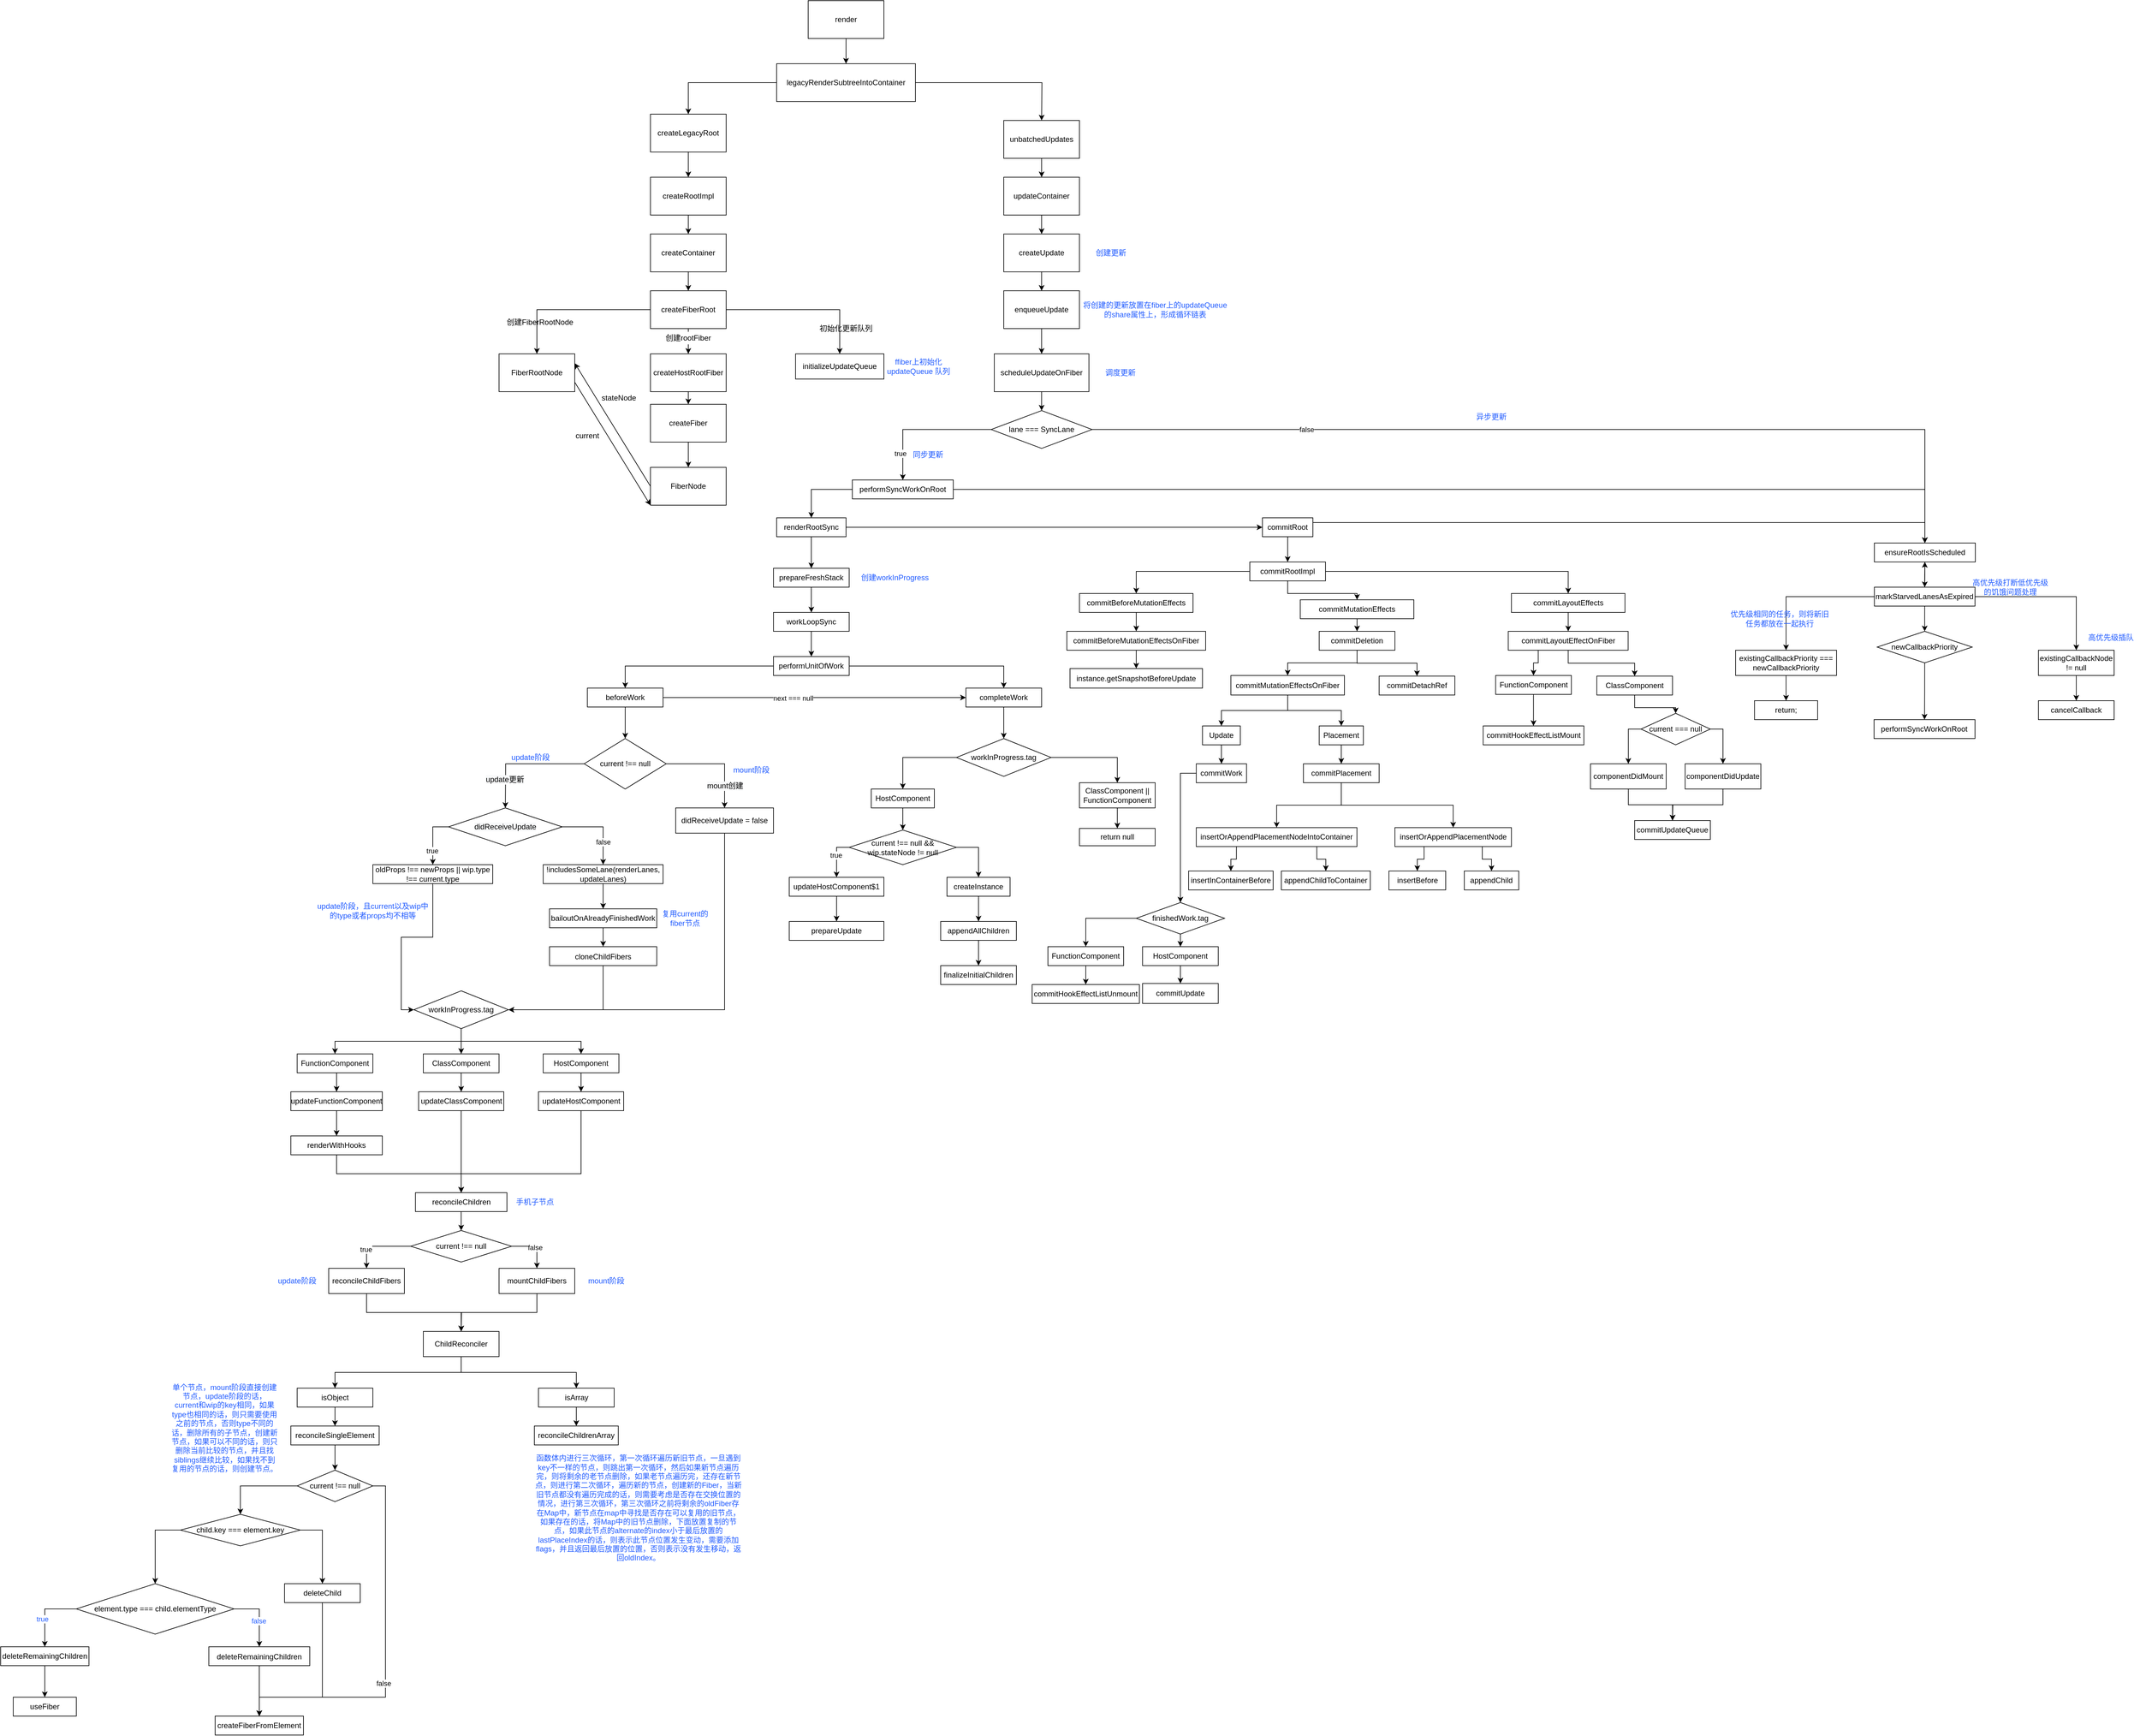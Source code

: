 <mxfile version="14.8.2" type="github">
  <diagram id="SUyYBRM5Ereph7z5FHVE" name="Page-1">
    <mxGraphModel dx="3005" dy="923" grid="1" gridSize="10" guides="1" tooltips="1" connect="1" arrows="1" fold="1" page="1" pageScale="1" pageWidth="827" pageHeight="1169" math="0" shadow="0">
      <root>
        <mxCell id="0" />
        <mxCell id="1" parent="0" />
        <mxCell id="hF8GJbH4QlHRkwEJSHVu-4" style="edgeStyle=orthogonalEdgeStyle;rounded=0;orthogonalLoop=1;jettySize=auto;html=1;exitX=0.5;exitY=1;exitDx=0;exitDy=0;entryX=0.5;entryY=0;entryDx=0;entryDy=0;" parent="1" source="hF8GJbH4QlHRkwEJSHVu-1" target="hF8GJbH4QlHRkwEJSHVu-2" edge="1">
          <mxGeometry relative="1" as="geometry" />
        </mxCell>
        <mxCell id="hF8GJbH4QlHRkwEJSHVu-1" value="render" style="rounded=0;whiteSpace=wrap;html=1;" parent="1" vertex="1">
          <mxGeometry x="320" y="40" width="120" height="60" as="geometry" />
        </mxCell>
        <mxCell id="hF8GJbH4QlHRkwEJSHVu-39" style="edgeStyle=orthogonalEdgeStyle;rounded=0;orthogonalLoop=1;jettySize=auto;html=1;exitX=1;exitY=0.5;exitDx=0;exitDy=0;" parent="1" source="hF8GJbH4QlHRkwEJSHVu-2" edge="1">
          <mxGeometry relative="1" as="geometry">
            <mxPoint x="690" y="230" as="targetPoint" />
          </mxGeometry>
        </mxCell>
        <mxCell id="hF8GJbH4QlHRkwEJSHVu-43" style="edgeStyle=orthogonalEdgeStyle;rounded=0;orthogonalLoop=1;jettySize=auto;html=1;exitX=0;exitY=0.5;exitDx=0;exitDy=0;entryX=0.5;entryY=0;entryDx=0;entryDy=0;" parent="1" source="hF8GJbH4QlHRkwEJSHVu-2" target="hF8GJbH4QlHRkwEJSHVu-7" edge="1">
          <mxGeometry relative="1" as="geometry" />
        </mxCell>
        <mxCell id="hF8GJbH4QlHRkwEJSHVu-2" value="legacyRenderSubtreeIntoContainer" style="rounded=0;whiteSpace=wrap;html=1;" parent="1" vertex="1">
          <mxGeometry x="270" y="140" width="220" height="60" as="geometry" />
        </mxCell>
        <mxCell id="hF8GJbH4QlHRkwEJSHVu-10" style="edgeStyle=orthogonalEdgeStyle;rounded=0;orthogonalLoop=1;jettySize=auto;html=1;exitX=0.5;exitY=1;exitDx=0;exitDy=0;entryX=0.5;entryY=0;entryDx=0;entryDy=0;" parent="1" source="hF8GJbH4QlHRkwEJSHVu-7" target="hF8GJbH4QlHRkwEJSHVu-8" edge="1">
          <mxGeometry relative="1" as="geometry" />
        </mxCell>
        <mxCell id="hF8GJbH4QlHRkwEJSHVu-7" value="createLegacyRoot" style="rounded=0;whiteSpace=wrap;html=1;" parent="1" vertex="1">
          <mxGeometry x="70" y="220" width="120" height="60" as="geometry" />
        </mxCell>
        <mxCell id="hF8GJbH4QlHRkwEJSHVu-8" value="createRootImpl" style="rounded=0;whiteSpace=wrap;html=1;" parent="1" vertex="1">
          <mxGeometry x="70" y="320" width="120" height="60" as="geometry" />
        </mxCell>
        <mxCell id="hF8GJbH4QlHRkwEJSHVu-11" value="" style="endArrow=classic;html=1;exitX=0.5;exitY=1;exitDx=0;exitDy=0;" parent="1" source="hF8GJbH4QlHRkwEJSHVu-8" target="hF8GJbH4QlHRkwEJSHVu-12" edge="1">
          <mxGeometry width="50" height="50" relative="1" as="geometry">
            <mxPoint x="270" y="370" as="sourcePoint" />
            <mxPoint x="170" y="350" as="targetPoint" />
            <Array as="points" />
          </mxGeometry>
        </mxCell>
        <mxCell id="hF8GJbH4QlHRkwEJSHVu-12" value="createContainer" style="rounded=0;whiteSpace=wrap;html=1;" parent="1" vertex="1">
          <mxGeometry x="70" y="410" width="120" height="60" as="geometry" />
        </mxCell>
        <mxCell id="hF8GJbH4QlHRkwEJSHVu-20" style="edgeStyle=orthogonalEdgeStyle;rounded=0;orthogonalLoop=1;jettySize=auto;html=1;exitX=0;exitY=0.5;exitDx=0;exitDy=0;entryX=0.5;entryY=0;entryDx=0;entryDy=0;" parent="1" source="hF8GJbH4QlHRkwEJSHVu-13" target="hF8GJbH4QlHRkwEJSHVu-19" edge="1">
          <mxGeometry relative="1" as="geometry" />
        </mxCell>
        <mxCell id="hF8GJbH4QlHRkwEJSHVu-44" style="edgeStyle=orthogonalEdgeStyle;rounded=0;orthogonalLoop=1;jettySize=auto;html=1;exitX=0.5;exitY=1;exitDx=0;exitDy=0;entryX=0.5;entryY=0;entryDx=0;entryDy=0;startArrow=none;" parent="1" source="hF8GJbH4QlHRkwEJSHVu-23" target="hF8GJbH4QlHRkwEJSHVu-21" edge="1">
          <mxGeometry relative="1" as="geometry" />
        </mxCell>
        <mxCell id="hF8GJbH4QlHRkwEJSHVu-48" style="edgeStyle=orthogonalEdgeStyle;rounded=0;orthogonalLoop=1;jettySize=auto;html=1;exitX=1;exitY=0.5;exitDx=0;exitDy=0;entryX=0.5;entryY=0;entryDx=0;entryDy=0;" parent="1" source="hF8GJbH4QlHRkwEJSHVu-13" target="hF8GJbH4QlHRkwEJSHVu-37" edge="1">
          <mxGeometry relative="1" as="geometry" />
        </mxCell>
        <mxCell id="hF8GJbH4QlHRkwEJSHVu-13" value="createFiberRoot" style="rounded=0;whiteSpace=wrap;html=1;" parent="1" vertex="1">
          <mxGeometry x="70" y="500" width="120" height="60" as="geometry" />
        </mxCell>
        <mxCell id="hF8GJbH4QlHRkwEJSHVu-14" value="" style="endArrow=classic;html=1;entryX=0.5;entryY=0;entryDx=0;entryDy=0;exitX=0.5;exitY=1;exitDx=0;exitDy=0;" parent="1" source="hF8GJbH4QlHRkwEJSHVu-12" target="hF8GJbH4QlHRkwEJSHVu-13" edge="1">
          <mxGeometry width="50" height="50" relative="1" as="geometry">
            <mxPoint x="180" y="510" as="sourcePoint" />
            <mxPoint x="230" y="460" as="targetPoint" />
          </mxGeometry>
        </mxCell>
        <mxCell id="hF8GJbH4QlHRkwEJSHVu-15" value="创建FiberRootNode&lt;br&gt;" style="text;html=1;strokeColor=none;fillColor=none;align=center;verticalAlign=middle;whiteSpace=wrap;rounded=0;" parent="1" vertex="1">
          <mxGeometry x="-170" y="540" width="130" height="20" as="geometry" />
        </mxCell>
        <mxCell id="hF8GJbH4QlHRkwEJSHVu-19" value="FiberRootNode" style="rounded=0;whiteSpace=wrap;html=1;" parent="1" vertex="1">
          <mxGeometry x="-170" y="600" width="120" height="60" as="geometry" />
        </mxCell>
        <mxCell id="hF8GJbH4QlHRkwEJSHVu-25" style="edgeStyle=orthogonalEdgeStyle;rounded=0;orthogonalLoop=1;jettySize=auto;html=1;exitX=0.5;exitY=1;exitDx=0;exitDy=0;entryX=0.5;entryY=0;entryDx=0;entryDy=0;" parent="1" source="hF8GJbH4QlHRkwEJSHVu-21" target="hF8GJbH4QlHRkwEJSHVu-24" edge="1">
          <mxGeometry relative="1" as="geometry" />
        </mxCell>
        <mxCell id="hF8GJbH4QlHRkwEJSHVu-21" value="createHostRootFiber" style="rounded=0;whiteSpace=wrap;html=1;" parent="1" vertex="1">
          <mxGeometry x="70" y="600" width="120" height="60" as="geometry" />
        </mxCell>
        <mxCell id="hF8GJbH4QlHRkwEJSHVu-27" style="edgeStyle=orthogonalEdgeStyle;rounded=0;orthogonalLoop=1;jettySize=auto;html=1;exitX=0.5;exitY=1;exitDx=0;exitDy=0;entryX=0.5;entryY=0;entryDx=0;entryDy=0;" parent="1" source="hF8GJbH4QlHRkwEJSHVu-24" target="hF8GJbH4QlHRkwEJSHVu-26" edge="1">
          <mxGeometry relative="1" as="geometry" />
        </mxCell>
        <mxCell id="hF8GJbH4QlHRkwEJSHVu-24" value="createFiber" style="rounded=0;whiteSpace=wrap;html=1;" parent="1" vertex="1">
          <mxGeometry x="70" y="680" width="120" height="60" as="geometry" />
        </mxCell>
        <mxCell id="hF8GJbH4QlHRkwEJSHVu-26" value="FiberNode" style="rounded=0;whiteSpace=wrap;html=1;" parent="1" vertex="1">
          <mxGeometry x="70" y="780" width="120" height="60" as="geometry" />
        </mxCell>
        <mxCell id="hF8GJbH4QlHRkwEJSHVu-30" value="" style="endArrow=classic;html=1;entryX=0;entryY=1;entryDx=0;entryDy=0;exitX=1;exitY=0.75;exitDx=0;exitDy=0;" parent="1" source="hF8GJbH4QlHRkwEJSHVu-19" target="hF8GJbH4QlHRkwEJSHVu-26" edge="1">
          <mxGeometry width="50" height="50" relative="1" as="geometry">
            <mxPoint x="300" y="630" as="sourcePoint" />
            <mxPoint x="350" y="580" as="targetPoint" />
          </mxGeometry>
        </mxCell>
        <mxCell id="hF8GJbH4QlHRkwEJSHVu-32" value="" style="endArrow=classic;html=1;exitX=0;exitY=0.5;exitDx=0;exitDy=0;entryX=1;entryY=0.25;entryDx=0;entryDy=0;" parent="1" source="hF8GJbH4QlHRkwEJSHVu-26" target="hF8GJbH4QlHRkwEJSHVu-19" edge="1">
          <mxGeometry width="50" height="50" relative="1" as="geometry">
            <mxPoint x="300" y="630" as="sourcePoint" />
            <mxPoint x="350" y="580" as="targetPoint" />
          </mxGeometry>
        </mxCell>
        <mxCell id="hF8GJbH4QlHRkwEJSHVu-33" value="stateNode" style="text;html=1;strokeColor=none;fillColor=none;align=center;verticalAlign=middle;whiteSpace=wrap;rounded=0;" parent="1" vertex="1">
          <mxGeometry x="-10" y="660" width="60" height="20" as="geometry" />
        </mxCell>
        <mxCell id="hF8GJbH4QlHRkwEJSHVu-34" value="current" style="text;html=1;strokeColor=none;fillColor=none;align=center;verticalAlign=middle;whiteSpace=wrap;rounded=0;" parent="1" vertex="1">
          <mxGeometry x="-50" y="720" width="40" height="20" as="geometry" />
        </mxCell>
        <mxCell id="hF8GJbH4QlHRkwEJSHVu-37" value="initializeUpdateQueue" style="rounded=0;whiteSpace=wrap;html=1;" parent="1" vertex="1">
          <mxGeometry x="300" y="600" width="140" height="40" as="geometry" />
        </mxCell>
        <mxCell id="hF8GJbH4QlHRkwEJSHVu-38" value="初始化更新队列" style="text;html=1;strokeColor=none;fillColor=none;align=center;verticalAlign=middle;whiteSpace=wrap;rounded=0;" parent="1" vertex="1">
          <mxGeometry x="335" y="550" width="90" height="20" as="geometry" />
        </mxCell>
        <mxCell id="hF8GJbH4QlHRkwEJSHVu-42" style="edgeStyle=orthogonalEdgeStyle;rounded=0;orthogonalLoop=1;jettySize=auto;html=1;exitX=0.5;exitY=1;exitDx=0;exitDy=0;entryX=0.5;entryY=0;entryDx=0;entryDy=0;" parent="1" source="hF8GJbH4QlHRkwEJSHVu-40" target="hF8GJbH4QlHRkwEJSHVu-41" edge="1">
          <mxGeometry relative="1" as="geometry" />
        </mxCell>
        <mxCell id="hF8GJbH4QlHRkwEJSHVu-40" value="unbatchedUpdates" style="rounded=0;whiteSpace=wrap;html=1;" parent="1" vertex="1">
          <mxGeometry x="630" y="230" width="120" height="60" as="geometry" />
        </mxCell>
        <mxCell id="hF8GJbH4QlHRkwEJSHVu-50" style="edgeStyle=orthogonalEdgeStyle;rounded=0;orthogonalLoop=1;jettySize=auto;html=1;exitX=0.5;exitY=1;exitDx=0;exitDy=0;entryX=0.5;entryY=0;entryDx=0;entryDy=0;" parent="1" source="hF8GJbH4QlHRkwEJSHVu-41" target="hF8GJbH4QlHRkwEJSHVu-49" edge="1">
          <mxGeometry relative="1" as="geometry" />
        </mxCell>
        <mxCell id="hF8GJbH4QlHRkwEJSHVu-41" value="updateContainer" style="rounded=0;whiteSpace=wrap;html=1;" parent="1" vertex="1">
          <mxGeometry x="630" y="320" width="120" height="60" as="geometry" />
        </mxCell>
        <mxCell id="hF8GJbH4QlHRkwEJSHVu-23" value="创建rootFiber" style="text;html=1;strokeColor=none;fillColor=none;align=center;verticalAlign=middle;whiteSpace=wrap;rounded=0;" parent="1" vertex="1">
          <mxGeometry x="65" y="565" width="130" height="20" as="geometry" />
        </mxCell>
        <mxCell id="hF8GJbH4QlHRkwEJSHVu-45" value="" style="edgeStyle=orthogonalEdgeStyle;rounded=0;orthogonalLoop=1;jettySize=auto;html=1;exitX=0.5;exitY=1;exitDx=0;exitDy=0;entryX=0.5;entryY=0;entryDx=0;entryDy=0;endArrow=none;" parent="1" source="hF8GJbH4QlHRkwEJSHVu-13" target="hF8GJbH4QlHRkwEJSHVu-23" edge="1">
          <mxGeometry relative="1" as="geometry">
            <mxPoint x="130" y="560" as="sourcePoint" />
            <mxPoint x="130" y="585" as="targetPoint" />
          </mxGeometry>
        </mxCell>
        <mxCell id="hF8GJbH4QlHRkwEJSHVu-52" style="edgeStyle=orthogonalEdgeStyle;rounded=0;orthogonalLoop=1;jettySize=auto;html=1;exitX=0.5;exitY=1;exitDx=0;exitDy=0;entryX=0.5;entryY=0;entryDx=0;entryDy=0;" parent="1" source="hF8GJbH4QlHRkwEJSHVu-49" target="hF8GJbH4QlHRkwEJSHVu-51" edge="1">
          <mxGeometry relative="1" as="geometry" />
        </mxCell>
        <mxCell id="hF8GJbH4QlHRkwEJSHVu-49" value="createUpdate" style="rounded=0;whiteSpace=wrap;html=1;" parent="1" vertex="1">
          <mxGeometry x="630" y="410" width="120" height="60" as="geometry" />
        </mxCell>
        <mxCell id="hF8GJbH4QlHRkwEJSHVu-54" style="edgeStyle=orthogonalEdgeStyle;rounded=0;orthogonalLoop=1;jettySize=auto;html=1;exitX=0.5;exitY=1;exitDx=0;exitDy=0;entryX=0.5;entryY=0;entryDx=0;entryDy=0;" parent="1" source="hF8GJbH4QlHRkwEJSHVu-51" target="hF8GJbH4QlHRkwEJSHVu-53" edge="1">
          <mxGeometry relative="1" as="geometry" />
        </mxCell>
        <mxCell id="hF8GJbH4QlHRkwEJSHVu-51" value="enqueueUpdate" style="rounded=0;whiteSpace=wrap;html=1;" parent="1" vertex="1">
          <mxGeometry x="630" y="500" width="120" height="60" as="geometry" />
        </mxCell>
        <mxCell id="hF8GJbH4QlHRkwEJSHVu-56" style="edgeStyle=orthogonalEdgeStyle;rounded=0;orthogonalLoop=1;jettySize=auto;html=1;exitX=0.5;exitY=1;exitDx=0;exitDy=0;entryX=0.5;entryY=0;entryDx=0;entryDy=0;" parent="1" source="hF8GJbH4QlHRkwEJSHVu-53" target="hF8GJbH4QlHRkwEJSHVu-55" edge="1">
          <mxGeometry relative="1" as="geometry" />
        </mxCell>
        <mxCell id="hF8GJbH4QlHRkwEJSHVu-53" value="scheduleUpdateOnFiber" style="rounded=0;whiteSpace=wrap;html=1;" parent="1" vertex="1">
          <mxGeometry x="615" y="600" width="150" height="60" as="geometry" />
        </mxCell>
        <mxCell id="hF8GJbH4QlHRkwEJSHVu-61" style="edgeStyle=orthogonalEdgeStyle;rounded=0;orthogonalLoop=1;jettySize=auto;html=1;exitX=0;exitY=0.5;exitDx=0;exitDy=0;entryX=0.5;entryY=0;entryDx=0;entryDy=0;" parent="1" source="hF8GJbH4QlHRkwEJSHVu-55" target="hF8GJbH4QlHRkwEJSHVu-59" edge="1">
          <mxGeometry relative="1" as="geometry" />
        </mxCell>
        <mxCell id="hF8GJbH4QlHRkwEJSHVu-242" value="true" style="edgeLabel;html=1;align=center;verticalAlign=middle;resizable=0;points=[];" parent="hF8GJbH4QlHRkwEJSHVu-61" vertex="1" connectable="0">
          <mxGeometry x="0.617" y="-4" relative="1" as="geometry">
            <mxPoint as="offset" />
          </mxGeometry>
        </mxCell>
        <mxCell id="hF8GJbH4QlHRkwEJSHVu-70" style="edgeStyle=orthogonalEdgeStyle;rounded=0;orthogonalLoop=1;jettySize=auto;html=1;exitX=1;exitY=0.5;exitDx=0;exitDy=0;" parent="1" source="hF8GJbH4QlHRkwEJSHVu-55" target="hF8GJbH4QlHRkwEJSHVu-68" edge="1">
          <mxGeometry relative="1" as="geometry" />
        </mxCell>
        <mxCell id="hF8GJbH4QlHRkwEJSHVu-241" value="false" style="edgeLabel;html=1;align=center;verticalAlign=middle;resizable=0;points=[];" parent="hF8GJbH4QlHRkwEJSHVu-70" vertex="1" connectable="0">
          <mxGeometry x="-0.547" relative="1" as="geometry">
            <mxPoint as="offset" />
          </mxGeometry>
        </mxCell>
        <mxCell id="hF8GJbH4QlHRkwEJSHVu-55" value="lane === SyncLane" style="rhombus;whiteSpace=wrap;html=1;" parent="1" vertex="1">
          <mxGeometry x="610" y="690" width="160" height="60" as="geometry" />
        </mxCell>
        <mxCell id="hF8GJbH4QlHRkwEJSHVu-75" style="edgeStyle=orthogonalEdgeStyle;rounded=0;orthogonalLoop=1;jettySize=auto;html=1;exitX=0;exitY=0.5;exitDx=0;exitDy=0;entryX=0.5;entryY=0;entryDx=0;entryDy=0;" parent="1" source="hF8GJbH4QlHRkwEJSHVu-59" target="hF8GJbH4QlHRkwEJSHVu-72" edge="1">
          <mxGeometry relative="1" as="geometry" />
        </mxCell>
        <mxCell id="5I4GJiklxZvYFQcEl-Lj-18" style="edgeStyle=orthogonalEdgeStyle;rounded=0;orthogonalLoop=1;jettySize=auto;html=1;exitX=0.5;exitY=1;exitDx=0;exitDy=0;entryX=0.5;entryY=0;entryDx=0;entryDy=0;" edge="1" parent="1" source="hF8GJbH4QlHRkwEJSHVu-59" target="hF8GJbH4QlHRkwEJSHVu-68">
          <mxGeometry relative="1" as="geometry">
            <mxPoint x="1210" y="870" as="targetPoint" />
            <Array as="points">
              <mxPoint x="470" y="815" />
              <mxPoint x="2090" y="815" />
            </Array>
          </mxGeometry>
        </mxCell>
        <mxCell id="hF8GJbH4QlHRkwEJSHVu-59" value="performSyncWorkOnRoot" style="rounded=0;whiteSpace=wrap;html=1;" parent="1" vertex="1">
          <mxGeometry x="390" y="800" width="160" height="30" as="geometry" />
        </mxCell>
        <mxCell id="5I4GJiklxZvYFQcEl-Lj-20" style="edgeStyle=orthogonalEdgeStyle;rounded=0;orthogonalLoop=1;jettySize=auto;html=1;exitX=0.5;exitY=1;exitDx=0;exitDy=0;" edge="1" parent="1" source="hF8GJbH4QlHRkwEJSHVu-68" target="5I4GJiklxZvYFQcEl-Lj-21">
          <mxGeometry relative="1" as="geometry">
            <mxPoint x="2089.471" y="970" as="targetPoint" />
          </mxGeometry>
        </mxCell>
        <mxCell id="hF8GJbH4QlHRkwEJSHVu-68" value="ensureRootIsScheduled" style="rounded=0;whiteSpace=wrap;html=1;" parent="1" vertex="1">
          <mxGeometry x="2010" y="900" width="160" height="30" as="geometry" />
        </mxCell>
        <mxCell id="hF8GJbH4QlHRkwEJSHVu-74" style="edgeStyle=orthogonalEdgeStyle;rounded=0;orthogonalLoop=1;jettySize=auto;html=1;exitX=0.5;exitY=1;exitDx=0;exitDy=0;" parent="1" source="hF8GJbH4QlHRkwEJSHVu-72" edge="1">
          <mxGeometry relative="1" as="geometry">
            <mxPoint x="325" y="940" as="targetPoint" />
          </mxGeometry>
        </mxCell>
        <mxCell id="hF8GJbH4QlHRkwEJSHVu-247" style="edgeStyle=orthogonalEdgeStyle;rounded=0;orthogonalLoop=1;jettySize=auto;html=1;exitX=1;exitY=0.5;exitDx=0;exitDy=0;" parent="1" source="hF8GJbH4QlHRkwEJSHVu-72" target="hF8GJbH4QlHRkwEJSHVu-244" edge="1">
          <mxGeometry relative="1" as="geometry" />
        </mxCell>
        <mxCell id="hF8GJbH4QlHRkwEJSHVu-72" value="renderRootSync" style="rounded=0;whiteSpace=wrap;html=1;" parent="1" vertex="1">
          <mxGeometry x="270" y="860" width="110" height="30" as="geometry" />
        </mxCell>
        <mxCell id="hF8GJbH4QlHRkwEJSHVu-79" style="edgeStyle=orthogonalEdgeStyle;rounded=0;orthogonalLoop=1;jettySize=auto;html=1;exitX=0.5;exitY=1;exitDx=0;exitDy=0;entryX=0.5;entryY=0;entryDx=0;entryDy=0;" parent="1" source="hF8GJbH4QlHRkwEJSHVu-76" target="hF8GJbH4QlHRkwEJSHVu-78" edge="1">
          <mxGeometry relative="1" as="geometry" />
        </mxCell>
        <mxCell id="hF8GJbH4QlHRkwEJSHVu-76" value="prepareFreshStack" style="rounded=0;whiteSpace=wrap;html=1;" parent="1" vertex="1">
          <mxGeometry x="265" y="940" width="120" height="30" as="geometry" />
        </mxCell>
        <mxCell id="hF8GJbH4QlHRkwEJSHVu-81" style="edgeStyle=orthogonalEdgeStyle;rounded=0;orthogonalLoop=1;jettySize=auto;html=1;exitX=0.5;exitY=1;exitDx=0;exitDy=0;entryX=0.5;entryY=0;entryDx=0;entryDy=0;" parent="1" source="hF8GJbH4QlHRkwEJSHVu-78" target="hF8GJbH4QlHRkwEJSHVu-80" edge="1">
          <mxGeometry relative="1" as="geometry" />
        </mxCell>
        <mxCell id="hF8GJbH4QlHRkwEJSHVu-78" value="workLoopSync" style="rounded=0;whiteSpace=wrap;html=1;" parent="1" vertex="1">
          <mxGeometry x="265" y="1010" width="120" height="30" as="geometry" />
        </mxCell>
        <mxCell id="hF8GJbH4QlHRkwEJSHVu-86" style="edgeStyle=orthogonalEdgeStyle;rounded=0;orthogonalLoop=1;jettySize=auto;html=1;exitX=0;exitY=0.5;exitDx=0;exitDy=0;entryX=0.5;entryY=0;entryDx=0;entryDy=0;" parent="1" source="hF8GJbH4QlHRkwEJSHVu-80" target="hF8GJbH4QlHRkwEJSHVu-82" edge="1">
          <mxGeometry relative="1" as="geometry" />
        </mxCell>
        <mxCell id="hF8GJbH4QlHRkwEJSHVu-88" style="edgeStyle=orthogonalEdgeStyle;rounded=0;orthogonalLoop=1;jettySize=auto;html=1;exitX=1;exitY=0.5;exitDx=0;exitDy=0;entryX=0.5;entryY=0;entryDx=0;entryDy=0;" parent="1" source="hF8GJbH4QlHRkwEJSHVu-80" target="hF8GJbH4QlHRkwEJSHVu-87" edge="1">
          <mxGeometry relative="1" as="geometry" />
        </mxCell>
        <mxCell id="hF8GJbH4QlHRkwEJSHVu-80" value="performUnitOfWork" style="rounded=0;whiteSpace=wrap;html=1;" parent="1" vertex="1">
          <mxGeometry x="265" y="1080" width="120" height="30" as="geometry" />
        </mxCell>
        <mxCell id="hF8GJbH4QlHRkwEJSHVu-92" style="edgeStyle=orthogonalEdgeStyle;rounded=0;orthogonalLoop=1;jettySize=auto;html=1;exitX=0.5;exitY=1;exitDx=0;exitDy=0;entryX=0.5;entryY=0;entryDx=0;entryDy=0;" parent="1" source="hF8GJbH4QlHRkwEJSHVu-82" target="hF8GJbH4QlHRkwEJSHVu-90" edge="1">
          <mxGeometry relative="1" as="geometry" />
        </mxCell>
        <mxCell id="hF8GJbH4QlHRkwEJSHVu-206" style="edgeStyle=orthogonalEdgeStyle;rounded=0;orthogonalLoop=1;jettySize=auto;html=1;exitX=1;exitY=0.5;exitDx=0;exitDy=0;entryX=0;entryY=0.5;entryDx=0;entryDy=0;" parent="1" source="hF8GJbH4QlHRkwEJSHVu-82" target="hF8GJbH4QlHRkwEJSHVu-87" edge="1">
          <mxGeometry relative="1" as="geometry" />
        </mxCell>
        <mxCell id="hF8GJbH4QlHRkwEJSHVu-207" value="next === null" style="edgeLabel;html=1;align=center;verticalAlign=middle;resizable=0;points=[];" parent="hF8GJbH4QlHRkwEJSHVu-206" vertex="1" connectable="0">
          <mxGeometry x="-0.144" y="-1" relative="1" as="geometry">
            <mxPoint as="offset" />
          </mxGeometry>
        </mxCell>
        <mxCell id="hF8GJbH4QlHRkwEJSHVu-82" value="beforeWork" style="rounded=0;whiteSpace=wrap;html=1;" parent="1" vertex="1">
          <mxGeometry x="-30" y="1130" width="120" height="30" as="geometry" />
        </mxCell>
        <mxCell id="hF8GJbH4QlHRkwEJSHVu-210" style="edgeStyle=orthogonalEdgeStyle;rounded=0;orthogonalLoop=1;jettySize=auto;html=1;exitX=0.5;exitY=1;exitDx=0;exitDy=0;entryX=0.5;entryY=0;entryDx=0;entryDy=0;" parent="1" source="hF8GJbH4QlHRkwEJSHVu-87" target="hF8GJbH4QlHRkwEJSHVu-209" edge="1">
          <mxGeometry relative="1" as="geometry" />
        </mxCell>
        <mxCell id="hF8GJbH4QlHRkwEJSHVu-87" value="completeWork" style="rounded=0;whiteSpace=wrap;html=1;" parent="1" vertex="1">
          <mxGeometry x="570" y="1130" width="120" height="30" as="geometry" />
        </mxCell>
        <mxCell id="hF8GJbH4QlHRkwEJSHVu-95" style="edgeStyle=orthogonalEdgeStyle;rounded=0;orthogonalLoop=1;jettySize=auto;html=1;exitX=0;exitY=0.5;exitDx=0;exitDy=0;" parent="1" source="hF8GJbH4QlHRkwEJSHVu-90" edge="1">
          <mxGeometry relative="1" as="geometry">
            <mxPoint x="-160" y="1320" as="targetPoint" />
          </mxGeometry>
        </mxCell>
        <mxCell id="hF8GJbH4QlHRkwEJSHVu-113" value="&lt;span style=&quot;font-size: 12px ; background-color: rgb(248 , 249 , 250)&quot;&gt;update更新&lt;/span&gt;" style="edgeLabel;html=1;align=center;verticalAlign=middle;resizable=0;points=[];" parent="hF8GJbH4QlHRkwEJSHVu-95" vertex="1" connectable="0">
          <mxGeometry x="0.538" y="-2" relative="1" as="geometry">
            <mxPoint as="offset" />
          </mxGeometry>
        </mxCell>
        <mxCell id="hF8GJbH4QlHRkwEJSHVu-96" style="edgeStyle=orthogonalEdgeStyle;rounded=0;orthogonalLoop=1;jettySize=auto;html=1;exitX=1;exitY=0.5;exitDx=0;exitDy=0;entryX=0.5;entryY=0;entryDx=0;entryDy=0;" parent="1" source="hF8GJbH4QlHRkwEJSHVu-90" target="hF8GJbH4QlHRkwEJSHVu-94" edge="1">
          <mxGeometry relative="1" as="geometry" />
        </mxCell>
        <mxCell id="hF8GJbH4QlHRkwEJSHVu-114" value="&lt;span style=&quot;font-size: 12px ; background-color: rgb(248 , 249 , 250)&quot;&gt;mount创建&lt;/span&gt;" style="edgeLabel;html=1;align=center;verticalAlign=middle;resizable=0;points=[];" parent="hF8GJbH4QlHRkwEJSHVu-96" vertex="1" connectable="0">
          <mxGeometry x="0.557" relative="1" as="geometry">
            <mxPoint y="1" as="offset" />
          </mxGeometry>
        </mxCell>
        <mxCell id="hF8GJbH4QlHRkwEJSHVu-90" value="current !== null" style="rhombus;whiteSpace=wrap;html=1;" parent="1" vertex="1">
          <mxGeometry x="-35" y="1210" width="130" height="80" as="geometry" />
        </mxCell>
        <mxCell id="5I4GJiklxZvYFQcEl-Lj-56" style="edgeStyle=orthogonalEdgeStyle;rounded=0;orthogonalLoop=1;jettySize=auto;html=1;exitX=0.5;exitY=1;exitDx=0;exitDy=0;fontColor=#1F5AFF;entryX=1;entryY=0.5;entryDx=0;entryDy=0;" edge="1" parent="1" source="hF8GJbH4QlHRkwEJSHVu-94" target="hF8GJbH4QlHRkwEJSHVu-121">
          <mxGeometry relative="1" as="geometry">
            <mxPoint x="-150" y="1640" as="targetPoint" />
            <Array as="points">
              <mxPoint x="188" y="1640" />
            </Array>
          </mxGeometry>
        </mxCell>
        <mxCell id="hF8GJbH4QlHRkwEJSHVu-94" value="didReceiveUpdate = false" style="rounded=0;whiteSpace=wrap;html=1;" parent="1" vertex="1">
          <mxGeometry x="110" y="1320" width="155" height="40" as="geometry" />
        </mxCell>
        <mxCell id="hF8GJbH4QlHRkwEJSHVu-106" style="edgeStyle=orthogonalEdgeStyle;rounded=0;orthogonalLoop=1;jettySize=auto;html=1;exitX=0;exitY=0.5;exitDx=0;exitDy=0;" parent="1" source="hF8GJbH4QlHRkwEJSHVu-105" target="hF8GJbH4QlHRkwEJSHVu-109" edge="1">
          <mxGeometry relative="1" as="geometry">
            <mxPoint x="-320" y="1420" as="targetPoint" />
          </mxGeometry>
        </mxCell>
        <mxCell id="hF8GJbH4QlHRkwEJSHVu-111" value="true" style="edgeLabel;html=1;align=center;verticalAlign=middle;resizable=0;points=[];" parent="hF8GJbH4QlHRkwEJSHVu-106" vertex="1" connectable="0">
          <mxGeometry x="0.467" y="-1" relative="1" as="geometry">
            <mxPoint as="offset" />
          </mxGeometry>
        </mxCell>
        <mxCell id="hF8GJbH4QlHRkwEJSHVu-107" style="edgeStyle=orthogonalEdgeStyle;rounded=0;orthogonalLoop=1;jettySize=auto;html=1;exitX=1;exitY=0.5;exitDx=0;exitDy=0;" parent="1" source="hF8GJbH4QlHRkwEJSHVu-105" target="hF8GJbH4QlHRkwEJSHVu-108" edge="1">
          <mxGeometry relative="1" as="geometry">
            <mxPoint x="-20" y="1430" as="targetPoint" />
          </mxGeometry>
        </mxCell>
        <mxCell id="hF8GJbH4QlHRkwEJSHVu-112" value="false" style="edgeLabel;html=1;align=center;verticalAlign=middle;resizable=0;points=[];" parent="hF8GJbH4QlHRkwEJSHVu-107" vertex="1" connectable="0">
          <mxGeometry x="0.42" relative="1" as="geometry">
            <mxPoint as="offset" />
          </mxGeometry>
        </mxCell>
        <mxCell id="hF8GJbH4QlHRkwEJSHVu-105" value="&lt;span style=&quot;color: rgb(0 , 0 , 0) ; font-family: &amp;#34;helvetica&amp;#34; ; font-size: 12px ; font-style: normal ; font-weight: 400 ; letter-spacing: normal ; text-align: center ; text-indent: 0px ; text-transform: none ; word-spacing: 0px ; background-color: rgb(248 , 249 , 250) ; display: inline ; float: none&quot;&gt;didReceiveUpdate&lt;/span&gt;" style="rhombus;whiteSpace=wrap;html=1;" parent="1" vertex="1">
          <mxGeometry x="-250" y="1320" width="180" height="60" as="geometry" />
        </mxCell>
        <mxCell id="hF8GJbH4QlHRkwEJSHVu-117" style="edgeStyle=orthogonalEdgeStyle;rounded=0;orthogonalLoop=1;jettySize=auto;html=1;exitX=0.5;exitY=1;exitDx=0;exitDy=0;entryX=0.5;entryY=0;entryDx=0;entryDy=0;" parent="1" source="hF8GJbH4QlHRkwEJSHVu-108" target="hF8GJbH4QlHRkwEJSHVu-116" edge="1">
          <mxGeometry relative="1" as="geometry" />
        </mxCell>
        <mxCell id="hF8GJbH4QlHRkwEJSHVu-108" value="!includesSomeLane(renderLanes, updateLanes)" style="rounded=0;whiteSpace=wrap;html=1;" parent="1" vertex="1">
          <mxGeometry x="-100" y="1410" width="190" height="30" as="geometry" />
        </mxCell>
        <mxCell id="hF8GJbH4QlHRkwEJSHVu-122" style="edgeStyle=orthogonalEdgeStyle;rounded=0;orthogonalLoop=1;jettySize=auto;html=1;exitX=0.5;exitY=1;exitDx=0;exitDy=0;entryX=0;entryY=0.5;entryDx=0;entryDy=0;" parent="1" source="hF8GJbH4QlHRkwEJSHVu-109" target="hF8GJbH4QlHRkwEJSHVu-121" edge="1">
          <mxGeometry relative="1" as="geometry" />
        </mxCell>
        <mxCell id="hF8GJbH4QlHRkwEJSHVu-109" value="oldProps !== newProps || wip.type !== current.type" style="rounded=0;whiteSpace=wrap;html=1;" parent="1" vertex="1">
          <mxGeometry x="-370" y="1410" width="190" height="30" as="geometry" />
        </mxCell>
        <mxCell id="hF8GJbH4QlHRkwEJSHVu-115" style="edgeStyle=orthogonalEdgeStyle;rounded=0;orthogonalLoop=1;jettySize=auto;html=1;exitX=0.5;exitY=1;exitDx=0;exitDy=0;" parent="1" source="hF8GJbH4QlHRkwEJSHVu-109" target="hF8GJbH4QlHRkwEJSHVu-109" edge="1">
          <mxGeometry relative="1" as="geometry" />
        </mxCell>
        <mxCell id="hF8GJbH4QlHRkwEJSHVu-119" style="edgeStyle=orthogonalEdgeStyle;rounded=0;orthogonalLoop=1;jettySize=auto;html=1;exitX=0.5;exitY=1;exitDx=0;exitDy=0;entryX=0.5;entryY=0;entryDx=0;entryDy=0;" parent="1" source="hF8GJbH4QlHRkwEJSHVu-116" target="hF8GJbH4QlHRkwEJSHVu-118" edge="1">
          <mxGeometry relative="1" as="geometry" />
        </mxCell>
        <mxCell id="hF8GJbH4QlHRkwEJSHVu-116" value="bailoutOnAlreadyFinishedWork" style="rounded=0;whiteSpace=wrap;html=1;" parent="1" vertex="1">
          <mxGeometry x="-90" y="1480" width="170" height="30" as="geometry" />
        </mxCell>
        <mxCell id="hF8GJbH4QlHRkwEJSHVu-123" style="edgeStyle=orthogonalEdgeStyle;rounded=0;orthogonalLoop=1;jettySize=auto;html=1;exitX=0.5;exitY=1;exitDx=0;exitDy=0;entryX=1;entryY=0.5;entryDx=0;entryDy=0;" parent="1" source="hF8GJbH4QlHRkwEJSHVu-118" target="hF8GJbH4QlHRkwEJSHVu-121" edge="1">
          <mxGeometry relative="1" as="geometry" />
        </mxCell>
        <mxCell id="hF8GJbH4QlHRkwEJSHVu-118" value="&lt;div style=&quot;line-height: 18px&quot;&gt;&lt;span style=&quot;background-color: rgb(255 , 255 , 255)&quot;&gt;cloneChildFibers&lt;/span&gt;&lt;br&gt;&lt;/div&gt;" style="rounded=0;whiteSpace=wrap;html=1;" parent="1" vertex="1">
          <mxGeometry x="-90" y="1540" width="170" height="30" as="geometry" />
        </mxCell>
        <mxCell id="hF8GJbH4QlHRkwEJSHVu-124" style="edgeStyle=orthogonalEdgeStyle;rounded=0;orthogonalLoop=1;jettySize=auto;html=1;exitX=0.5;exitY=1;exitDx=0;exitDy=0;" parent="1" source="hF8GJbH4QlHRkwEJSHVu-121" target="hF8GJbH4QlHRkwEJSHVu-125" edge="1">
          <mxGeometry relative="1" as="geometry">
            <mxPoint x="-330" y="1730" as="targetPoint" />
          </mxGeometry>
        </mxCell>
        <mxCell id="hF8GJbH4QlHRkwEJSHVu-128" style="edgeStyle=orthogonalEdgeStyle;rounded=0;orthogonalLoop=1;jettySize=auto;html=1;exitX=0.5;exitY=1;exitDx=0;exitDy=0;entryX=0.5;entryY=0;entryDx=0;entryDy=0;" parent="1" source="hF8GJbH4QlHRkwEJSHVu-121" target="hF8GJbH4QlHRkwEJSHVu-129" edge="1">
          <mxGeometry relative="1" as="geometry">
            <mxPoint x="10" y="1710" as="targetPoint" />
          </mxGeometry>
        </mxCell>
        <mxCell id="hF8GJbH4QlHRkwEJSHVu-135" style="edgeStyle=orthogonalEdgeStyle;rounded=0;orthogonalLoop=1;jettySize=auto;html=1;exitX=0.5;exitY=1;exitDx=0;exitDy=0;entryX=0.5;entryY=0;entryDx=0;entryDy=0;" parent="1" source="hF8GJbH4QlHRkwEJSHVu-121" target="hF8GJbH4QlHRkwEJSHVu-127" edge="1">
          <mxGeometry relative="1" as="geometry" />
        </mxCell>
        <mxCell id="hF8GJbH4QlHRkwEJSHVu-121" value="workInProgress.tag" style="rhombus;whiteSpace=wrap;html=1;" parent="1" vertex="1">
          <mxGeometry x="-305" y="1610" width="150" height="60" as="geometry" />
        </mxCell>
        <mxCell id="hF8GJbH4QlHRkwEJSHVu-132" style="edgeStyle=orthogonalEdgeStyle;rounded=0;orthogonalLoop=1;jettySize=auto;html=1;exitX=0.5;exitY=1;exitDx=0;exitDy=0;entryX=0.5;entryY=0;entryDx=0;entryDy=0;" parent="1" source="hF8GJbH4QlHRkwEJSHVu-125" target="hF8GJbH4QlHRkwEJSHVu-131" edge="1">
          <mxGeometry relative="1" as="geometry" />
        </mxCell>
        <mxCell id="hF8GJbH4QlHRkwEJSHVu-125" value="FunctionComponent" style="rounded=0;whiteSpace=wrap;html=1;" parent="1" vertex="1">
          <mxGeometry x="-490" y="1710" width="120" height="30" as="geometry" />
        </mxCell>
        <mxCell id="hF8GJbH4QlHRkwEJSHVu-134" style="edgeStyle=orthogonalEdgeStyle;rounded=0;orthogonalLoop=1;jettySize=auto;html=1;exitX=0.5;exitY=1;exitDx=0;exitDy=0;entryX=0.5;entryY=0;entryDx=0;entryDy=0;" parent="1" source="hF8GJbH4QlHRkwEJSHVu-127" target="hF8GJbH4QlHRkwEJSHVu-133" edge="1">
          <mxGeometry relative="1" as="geometry" />
        </mxCell>
        <mxCell id="hF8GJbH4QlHRkwEJSHVu-127" value="ClassComponent" style="rounded=0;whiteSpace=wrap;html=1;" parent="1" vertex="1">
          <mxGeometry x="-290" y="1710" width="120" height="30" as="geometry" />
        </mxCell>
        <mxCell id="hF8GJbH4QlHRkwEJSHVu-137" style="edgeStyle=orthogonalEdgeStyle;rounded=0;orthogonalLoop=1;jettySize=auto;html=1;exitX=0.5;exitY=1;exitDx=0;exitDy=0;" parent="1" source="hF8GJbH4QlHRkwEJSHVu-129" target="hF8GJbH4QlHRkwEJSHVu-136" edge="1">
          <mxGeometry relative="1" as="geometry" />
        </mxCell>
        <mxCell id="hF8GJbH4QlHRkwEJSHVu-129" value="HostComponent" style="rounded=0;whiteSpace=wrap;html=1;" parent="1" vertex="1">
          <mxGeometry x="-100" y="1710" width="120" height="30" as="geometry" />
        </mxCell>
        <mxCell id="hF8GJbH4QlHRkwEJSHVu-144" style="edgeStyle=orthogonalEdgeStyle;rounded=0;orthogonalLoop=1;jettySize=auto;html=1;exitX=0.5;exitY=1;exitDx=0;exitDy=0;entryX=0.5;entryY=0;entryDx=0;entryDy=0;" parent="1" source="hF8GJbH4QlHRkwEJSHVu-131" target="hF8GJbH4QlHRkwEJSHVu-143" edge="1">
          <mxGeometry relative="1" as="geometry" />
        </mxCell>
        <mxCell id="hF8GJbH4QlHRkwEJSHVu-131" value="updateFunctionComponent" style="rounded=0;whiteSpace=wrap;html=1;" parent="1" vertex="1">
          <mxGeometry x="-500" y="1770" width="145" height="30" as="geometry" />
        </mxCell>
        <mxCell id="hF8GJbH4QlHRkwEJSHVu-141" value="" style="edgeStyle=orthogonalEdgeStyle;rounded=0;orthogonalLoop=1;jettySize=auto;html=1;" parent="1" source="hF8GJbH4QlHRkwEJSHVu-133" target="hF8GJbH4QlHRkwEJSHVu-138" edge="1">
          <mxGeometry relative="1" as="geometry" />
        </mxCell>
        <mxCell id="hF8GJbH4QlHRkwEJSHVu-133" value="updateClassComponent" style="rounded=0;whiteSpace=wrap;html=1;" parent="1" vertex="1">
          <mxGeometry x="-297.5" y="1770" width="135" height="30" as="geometry" />
        </mxCell>
        <mxCell id="hF8GJbH4QlHRkwEJSHVu-139" style="edgeStyle=orthogonalEdgeStyle;rounded=0;orthogonalLoop=1;jettySize=auto;html=1;exitX=0.5;exitY=1;exitDx=0;exitDy=0;entryX=0.5;entryY=0;entryDx=0;entryDy=0;" parent="1" source="hF8GJbH4QlHRkwEJSHVu-136" target="hF8GJbH4QlHRkwEJSHVu-138" edge="1">
          <mxGeometry relative="1" as="geometry">
            <Array as="points">
              <mxPoint x="-40" y="1900" />
              <mxPoint x="-230" y="1900" />
            </Array>
          </mxGeometry>
        </mxCell>
        <mxCell id="hF8GJbH4QlHRkwEJSHVu-136" value="updateHostComponent" style="rounded=0;whiteSpace=wrap;html=1;" parent="1" vertex="1">
          <mxGeometry x="-107.5" y="1770" width="135" height="30" as="geometry" />
        </mxCell>
        <mxCell id="hF8GJbH4QlHRkwEJSHVu-147" style="edgeStyle=orthogonalEdgeStyle;rounded=0;orthogonalLoop=1;jettySize=auto;html=1;exitX=0.5;exitY=1;exitDx=0;exitDy=0;entryX=0.5;entryY=0;entryDx=0;entryDy=0;" parent="1" source="hF8GJbH4QlHRkwEJSHVu-138" target="hF8GJbH4QlHRkwEJSHVu-146" edge="1">
          <mxGeometry relative="1" as="geometry" />
        </mxCell>
        <mxCell id="hF8GJbH4QlHRkwEJSHVu-138" value="reconcileChildren" style="rounded=0;whiteSpace=wrap;html=1;" parent="1" vertex="1">
          <mxGeometry x="-302.5" y="1930" width="145" height="30" as="geometry" />
        </mxCell>
        <mxCell id="hF8GJbH4QlHRkwEJSHVu-145" style="edgeStyle=orthogonalEdgeStyle;rounded=0;orthogonalLoop=1;jettySize=auto;html=1;exitX=0.5;exitY=1;exitDx=0;exitDy=0;entryX=0.5;entryY=0;entryDx=0;entryDy=0;" parent="1" source="hF8GJbH4QlHRkwEJSHVu-143" target="hF8GJbH4QlHRkwEJSHVu-138" edge="1">
          <mxGeometry relative="1" as="geometry" />
        </mxCell>
        <mxCell id="hF8GJbH4QlHRkwEJSHVu-143" value="renderWithHooks" style="rounded=0;whiteSpace=wrap;html=1;" parent="1" vertex="1">
          <mxGeometry x="-500" y="1840" width="145" height="30" as="geometry" />
        </mxCell>
        <mxCell id="hF8GJbH4QlHRkwEJSHVu-148" style="edgeStyle=orthogonalEdgeStyle;rounded=0;orthogonalLoop=1;jettySize=auto;html=1;exitX=0;exitY=0.5;exitDx=0;exitDy=0;" parent="1" source="hF8GJbH4QlHRkwEJSHVu-146" target="hF8GJbH4QlHRkwEJSHVu-151" edge="1">
          <mxGeometry relative="1" as="geometry">
            <mxPoint x="-380" y="2080" as="targetPoint" />
          </mxGeometry>
        </mxCell>
        <mxCell id="hF8GJbH4QlHRkwEJSHVu-152" value="true" style="edgeLabel;html=1;align=center;verticalAlign=middle;resizable=0;points=[];" parent="hF8GJbH4QlHRkwEJSHVu-148" vertex="1" connectable="0">
          <mxGeometry x="0.429" y="-1" relative="1" as="geometry">
            <mxPoint as="offset" />
          </mxGeometry>
        </mxCell>
        <mxCell id="hF8GJbH4QlHRkwEJSHVu-149" style="edgeStyle=orthogonalEdgeStyle;rounded=0;orthogonalLoop=1;jettySize=auto;html=1;exitX=1;exitY=0.5;exitDx=0;exitDy=0;" parent="1" source="hF8GJbH4QlHRkwEJSHVu-146" target="hF8GJbH4QlHRkwEJSHVu-150" edge="1">
          <mxGeometry relative="1" as="geometry">
            <mxPoint x="-110" y="2080" as="targetPoint" />
          </mxGeometry>
        </mxCell>
        <mxCell id="hF8GJbH4QlHRkwEJSHVu-153" value="false" style="edgeLabel;html=1;align=center;verticalAlign=middle;resizable=0;points=[];" parent="hF8GJbH4QlHRkwEJSHVu-149" vertex="1" connectable="0">
          <mxGeometry x="-0.013" y="-2" relative="1" as="geometry">
            <mxPoint as="offset" />
          </mxGeometry>
        </mxCell>
        <mxCell id="hF8GJbH4QlHRkwEJSHVu-146" value="current !== null" style="rhombus;whiteSpace=wrap;html=1;" parent="1" vertex="1">
          <mxGeometry x="-310" y="1990" width="160" height="50" as="geometry" />
        </mxCell>
        <mxCell id="hF8GJbH4QlHRkwEJSHVu-156" style="edgeStyle=orthogonalEdgeStyle;rounded=0;orthogonalLoop=1;jettySize=auto;html=1;exitX=0.5;exitY=1;exitDx=0;exitDy=0;" parent="1" source="hF8GJbH4QlHRkwEJSHVu-150" target="hF8GJbH4QlHRkwEJSHVu-157" edge="1">
          <mxGeometry relative="1" as="geometry">
            <mxPoint x="-230" y="2150" as="targetPoint" />
          </mxGeometry>
        </mxCell>
        <mxCell id="hF8GJbH4QlHRkwEJSHVu-150" value="mountChildFibers" style="rounded=0;whiteSpace=wrap;html=1;" parent="1" vertex="1">
          <mxGeometry x="-170" y="2050" width="120" height="40" as="geometry" />
        </mxCell>
        <mxCell id="hF8GJbH4QlHRkwEJSHVu-155" style="edgeStyle=orthogonalEdgeStyle;rounded=0;orthogonalLoop=1;jettySize=auto;html=1;exitX=0.5;exitY=1;exitDx=0;exitDy=0;" parent="1" source="hF8GJbH4QlHRkwEJSHVu-151" edge="1">
          <mxGeometry relative="1" as="geometry">
            <mxPoint x="-230" y="2150" as="targetPoint" />
          </mxGeometry>
        </mxCell>
        <mxCell id="hF8GJbH4QlHRkwEJSHVu-151" value="reconcileChildFibers" style="rounded=0;whiteSpace=wrap;html=1;" parent="1" vertex="1">
          <mxGeometry x="-440" y="2050" width="120" height="40" as="geometry" />
        </mxCell>
        <mxCell id="hF8GJbH4QlHRkwEJSHVu-159" style="edgeStyle=orthogonalEdgeStyle;rounded=0;orthogonalLoop=1;jettySize=auto;html=1;exitX=0.5;exitY=1;exitDx=0;exitDy=0;" parent="1" source="hF8GJbH4QlHRkwEJSHVu-157" target="hF8GJbH4QlHRkwEJSHVu-160" edge="1">
          <mxGeometry relative="1" as="geometry">
            <mxPoint x="-450" y="2240" as="targetPoint" />
          </mxGeometry>
        </mxCell>
        <mxCell id="hF8GJbH4QlHRkwEJSHVu-162" style="edgeStyle=orthogonalEdgeStyle;rounded=0;orthogonalLoop=1;jettySize=auto;html=1;exitX=0.5;exitY=1;exitDx=0;exitDy=0;entryX=0.5;entryY=0;entryDx=0;entryDy=0;" parent="1" source="hF8GJbH4QlHRkwEJSHVu-157" target="hF8GJbH4QlHRkwEJSHVu-161" edge="1">
          <mxGeometry relative="1" as="geometry" />
        </mxCell>
        <mxCell id="hF8GJbH4QlHRkwEJSHVu-157" value="ChildReconciler" style="rounded=0;whiteSpace=wrap;html=1;" parent="1" vertex="1">
          <mxGeometry x="-290" y="2150" width="120" height="40" as="geometry" />
        </mxCell>
        <mxCell id="hF8GJbH4QlHRkwEJSHVu-163" style="edgeStyle=orthogonalEdgeStyle;rounded=0;orthogonalLoop=1;jettySize=auto;html=1;exitX=0.5;exitY=1;exitDx=0;exitDy=0;" parent="1" source="hF8GJbH4QlHRkwEJSHVu-160" target="hF8GJbH4QlHRkwEJSHVu-164" edge="1">
          <mxGeometry relative="1" as="geometry">
            <mxPoint x="-430" y="2300" as="targetPoint" />
          </mxGeometry>
        </mxCell>
        <mxCell id="hF8GJbH4QlHRkwEJSHVu-160" value="isObject" style="rounded=0;whiteSpace=wrap;html=1;" parent="1" vertex="1">
          <mxGeometry x="-490" y="2240" width="120" height="30" as="geometry" />
        </mxCell>
        <mxCell id="hF8GJbH4QlHRkwEJSHVu-165" style="edgeStyle=orthogonalEdgeStyle;rounded=0;orthogonalLoop=1;jettySize=auto;html=1;exitX=0.5;exitY=1;exitDx=0;exitDy=0;" parent="1" source="hF8GJbH4QlHRkwEJSHVu-161" target="hF8GJbH4QlHRkwEJSHVu-166" edge="1">
          <mxGeometry relative="1" as="geometry">
            <mxPoint x="-47" y="2310" as="targetPoint" />
          </mxGeometry>
        </mxCell>
        <mxCell id="hF8GJbH4QlHRkwEJSHVu-161" value="isArray" style="rounded=0;whiteSpace=wrap;html=1;" parent="1" vertex="1">
          <mxGeometry x="-107.5" y="2240" width="120" height="30" as="geometry" />
        </mxCell>
        <mxCell id="hF8GJbH4QlHRkwEJSHVu-167" style="edgeStyle=orthogonalEdgeStyle;rounded=0;orthogonalLoop=1;jettySize=auto;html=1;exitX=0.5;exitY=1;exitDx=0;exitDy=0;" parent="1" source="hF8GJbH4QlHRkwEJSHVu-164" target="hF8GJbH4QlHRkwEJSHVu-168" edge="1">
          <mxGeometry relative="1" as="geometry">
            <mxPoint x="-430" y="2370" as="targetPoint" />
          </mxGeometry>
        </mxCell>
        <mxCell id="hF8GJbH4QlHRkwEJSHVu-164" value="reconcileSingleElement" style="rounded=0;whiteSpace=wrap;html=1;" parent="1" vertex="1">
          <mxGeometry x="-500" y="2300" width="140" height="30" as="geometry" />
        </mxCell>
        <mxCell id="hF8GJbH4QlHRkwEJSHVu-166" value="reconcileChildrenArray" style="rounded=0;whiteSpace=wrap;html=1;" parent="1" vertex="1">
          <mxGeometry x="-114" y="2300" width="133" height="30" as="geometry" />
        </mxCell>
        <mxCell id="hF8GJbH4QlHRkwEJSHVu-170" style="edgeStyle=orthogonalEdgeStyle;rounded=0;orthogonalLoop=1;jettySize=auto;html=1;exitX=1;exitY=0.5;exitDx=0;exitDy=0;entryX=0.5;entryY=0;entryDx=0;entryDy=0;" parent="1" source="hF8GJbH4QlHRkwEJSHVu-168" target="hF8GJbH4QlHRkwEJSHVu-201" edge="1">
          <mxGeometry relative="1" as="geometry">
            <mxPoint x="-320" y="2440" as="targetPoint" />
            <Array as="points">
              <mxPoint x="-350" y="2395" />
              <mxPoint x="-350" y="2730" />
              <mxPoint x="-550" y="2730" />
            </Array>
          </mxGeometry>
        </mxCell>
        <mxCell id="hF8GJbH4QlHRkwEJSHVu-174" value="false" style="edgeLabel;html=1;align=center;verticalAlign=middle;resizable=0;points=[];" parent="hF8GJbH4QlHRkwEJSHVu-170" vertex="1" connectable="0">
          <mxGeometry x="0.137" y="-3" relative="1" as="geometry">
            <mxPoint as="offset" />
          </mxGeometry>
        </mxCell>
        <mxCell id="hF8GJbH4QlHRkwEJSHVu-181" style="edgeStyle=orthogonalEdgeStyle;rounded=0;orthogonalLoop=1;jettySize=auto;html=1;exitX=0;exitY=0.5;exitDx=0;exitDy=0;entryX=0.5;entryY=0;entryDx=0;entryDy=0;" parent="1" source="hF8GJbH4QlHRkwEJSHVu-168" target="hF8GJbH4QlHRkwEJSHVu-180" edge="1">
          <mxGeometry relative="1" as="geometry" />
        </mxCell>
        <mxCell id="hF8GJbH4QlHRkwEJSHVu-168" value="current !== null" style="rhombus;whiteSpace=wrap;html=1;" parent="1" vertex="1">
          <mxGeometry x="-490" y="2370" width="120" height="50" as="geometry" />
        </mxCell>
        <mxCell id="hF8GJbH4QlHRkwEJSHVu-179" style="edgeStyle=orthogonalEdgeStyle;rounded=0;orthogonalLoop=1;jettySize=auto;html=1;exitX=0.5;exitY=1;exitDx=0;exitDy=0;entryX=0.5;entryY=0;entryDx=0;entryDy=0;" parent="1" source="hF8GJbH4QlHRkwEJSHVu-176" target="hF8GJbH4QlHRkwEJSHVu-177" edge="1">
          <mxGeometry relative="1" as="geometry" />
        </mxCell>
        <mxCell id="hF8GJbH4QlHRkwEJSHVu-176" value="deleteRemainingChildren" style="rounded=0;whiteSpace=wrap;html=1;" parent="1" vertex="1">
          <mxGeometry x="-960" y="2650" width="140" height="30" as="geometry" />
        </mxCell>
        <mxCell id="hF8GJbH4QlHRkwEJSHVu-177" value="useFiber" style="rounded=0;whiteSpace=wrap;html=1;" parent="1" vertex="1">
          <mxGeometry x="-940" y="2730" width="100" height="30" as="geometry" />
        </mxCell>
        <mxCell id="hF8GJbH4QlHRkwEJSHVu-189" style="edgeStyle=orthogonalEdgeStyle;rounded=0;orthogonalLoop=1;jettySize=auto;html=1;exitX=0;exitY=0.5;exitDx=0;exitDy=0;entryX=0.5;entryY=0;entryDx=0;entryDy=0;" parent="1" source="hF8GJbH4QlHRkwEJSHVu-180" target="hF8GJbH4QlHRkwEJSHVu-186" edge="1">
          <mxGeometry relative="1" as="geometry" />
        </mxCell>
        <mxCell id="hF8GJbH4QlHRkwEJSHVu-190" style="edgeStyle=orthogonalEdgeStyle;rounded=0;orthogonalLoop=1;jettySize=auto;html=1;exitX=1;exitY=0.5;exitDx=0;exitDy=0;" parent="1" source="hF8GJbH4QlHRkwEJSHVu-180" target="hF8GJbH4QlHRkwEJSHVu-191" edge="1">
          <mxGeometry relative="1" as="geometry">
            <mxPoint x="-450" y="2550" as="targetPoint" />
          </mxGeometry>
        </mxCell>
        <mxCell id="hF8GJbH4QlHRkwEJSHVu-180" value="child.key === element.key" style="rhombus;whiteSpace=wrap;html=1;" parent="1" vertex="1">
          <mxGeometry x="-675" y="2440" width="190" height="50" as="geometry" />
        </mxCell>
        <mxCell id="hF8GJbH4QlHRkwEJSHVu-192" style="edgeStyle=orthogonalEdgeStyle;rounded=0;orthogonalLoop=1;jettySize=auto;html=1;exitX=0;exitY=0.5;exitDx=0;exitDy=0;entryX=0.5;entryY=0;entryDx=0;entryDy=0;" parent="1" source="hF8GJbH4QlHRkwEJSHVu-186" target="hF8GJbH4QlHRkwEJSHVu-176" edge="1">
          <mxGeometry relative="1" as="geometry" />
        </mxCell>
        <mxCell id="5I4GJiklxZvYFQcEl-Lj-64" value="true" style="edgeLabel;html=1;align=center;verticalAlign=middle;resizable=0;points=[];fontColor=#1F5AFF;" vertex="1" connectable="0" parent="hF8GJbH4QlHRkwEJSHVu-192">
          <mxGeometry x="0.192" y="-4" relative="1" as="geometry">
            <mxPoint as="offset" />
          </mxGeometry>
        </mxCell>
        <mxCell id="hF8GJbH4QlHRkwEJSHVu-193" style="edgeStyle=orthogonalEdgeStyle;rounded=0;orthogonalLoop=1;jettySize=auto;html=1;exitX=1;exitY=0.5;exitDx=0;exitDy=0;" parent="1" source="hF8GJbH4QlHRkwEJSHVu-186" target="hF8GJbH4QlHRkwEJSHVu-194" edge="1">
          <mxGeometry relative="1" as="geometry">
            <mxPoint x="-550" y="2650" as="targetPoint" />
          </mxGeometry>
        </mxCell>
        <mxCell id="5I4GJiklxZvYFQcEl-Lj-65" value="false" style="edgeLabel;html=1;align=center;verticalAlign=middle;resizable=0;points=[];fontColor=#1F5AFF;" vertex="1" connectable="0" parent="hF8GJbH4QlHRkwEJSHVu-193">
          <mxGeometry x="0.169" y="-1" relative="1" as="geometry">
            <mxPoint as="offset" />
          </mxGeometry>
        </mxCell>
        <mxCell id="hF8GJbH4QlHRkwEJSHVu-186" value="&lt;span&gt;element.type === child.elementType&lt;/span&gt;" style="rhombus;whiteSpace=wrap;html=1;" parent="1" vertex="1">
          <mxGeometry x="-840" y="2550" width="250" height="80" as="geometry" />
        </mxCell>
        <mxCell id="hF8GJbH4QlHRkwEJSHVu-202" style="edgeStyle=orthogonalEdgeStyle;rounded=0;orthogonalLoop=1;jettySize=auto;html=1;exitX=0.5;exitY=1;exitDx=0;exitDy=0;entryX=0.5;entryY=0;entryDx=0;entryDy=0;" parent="1" source="hF8GJbH4QlHRkwEJSHVu-191" target="hF8GJbH4QlHRkwEJSHVu-201" edge="1">
          <mxGeometry relative="1" as="geometry">
            <Array as="points">
              <mxPoint x="-450" y="2730" />
              <mxPoint x="-550" y="2730" />
            </Array>
          </mxGeometry>
        </mxCell>
        <mxCell id="hF8GJbH4QlHRkwEJSHVu-191" value="deleteChild" style="rounded=0;whiteSpace=wrap;html=1;" parent="1" vertex="1">
          <mxGeometry x="-510" y="2550" width="120" height="30" as="geometry" />
        </mxCell>
        <mxCell id="hF8GJbH4QlHRkwEJSHVu-200" style="edgeStyle=orthogonalEdgeStyle;rounded=0;orthogonalLoop=1;jettySize=auto;html=1;exitX=0.5;exitY=1;exitDx=0;exitDy=0;" parent="1" source="hF8GJbH4QlHRkwEJSHVu-194" target="hF8GJbH4QlHRkwEJSHVu-201" edge="1">
          <mxGeometry relative="1" as="geometry">
            <mxPoint x="-550" y="2760" as="targetPoint" />
          </mxGeometry>
        </mxCell>
        <mxCell id="hF8GJbH4QlHRkwEJSHVu-194" value="&lt;div style=&quot;line-height: 18px&quot;&gt;&lt;span style=&quot;background-color: rgb(255 , 255 , 255)&quot;&gt;deleteRemainingChildren&lt;/span&gt;&lt;br&gt;&lt;/div&gt;" style="rounded=0;whiteSpace=wrap;html=1;" parent="1" vertex="1">
          <mxGeometry x="-630" y="2650" width="160" height="30" as="geometry" />
        </mxCell>
        <mxCell id="hF8GJbH4QlHRkwEJSHVu-201" value="createFiberFromElement" style="rounded=0;whiteSpace=wrap;html=1;" parent="1" vertex="1">
          <mxGeometry x="-620" y="2760" width="140" height="30" as="geometry" />
        </mxCell>
        <mxCell id="hF8GJbH4QlHRkwEJSHVu-211" style="edgeStyle=orthogonalEdgeStyle;rounded=0;orthogonalLoop=1;jettySize=auto;html=1;exitX=0;exitY=0.5;exitDx=0;exitDy=0;" parent="1" source="hF8GJbH4QlHRkwEJSHVu-209" target="hF8GJbH4QlHRkwEJSHVu-212" edge="1">
          <mxGeometry relative="1" as="geometry">
            <mxPoint x="460" y="1300" as="targetPoint" />
          </mxGeometry>
        </mxCell>
        <mxCell id="hF8GJbH4QlHRkwEJSHVu-236" style="edgeStyle=orthogonalEdgeStyle;rounded=0;orthogonalLoop=1;jettySize=auto;html=1;exitX=1;exitY=0.5;exitDx=0;exitDy=0;entryX=0.5;entryY=0;entryDx=0;entryDy=0;" parent="1" source="hF8GJbH4QlHRkwEJSHVu-209" target="hF8GJbH4QlHRkwEJSHVu-235" edge="1">
          <mxGeometry relative="1" as="geometry" />
        </mxCell>
        <mxCell id="hF8GJbH4QlHRkwEJSHVu-209" value="workInProgress.tag" style="rhombus;whiteSpace=wrap;html=1;" parent="1" vertex="1">
          <mxGeometry x="555" y="1210" width="150" height="60" as="geometry" />
        </mxCell>
        <mxCell id="hF8GJbH4QlHRkwEJSHVu-221" value="" style="edgeStyle=orthogonalEdgeStyle;rounded=0;orthogonalLoop=1;jettySize=auto;html=1;" parent="1" source="hF8GJbH4QlHRkwEJSHVu-212" target="hF8GJbH4QlHRkwEJSHVu-220" edge="1">
          <mxGeometry relative="1" as="geometry" />
        </mxCell>
        <mxCell id="hF8GJbH4QlHRkwEJSHVu-212" value="HostComponent" style="rounded=0;whiteSpace=wrap;html=1;" parent="1" vertex="1">
          <mxGeometry x="420" y="1290" width="100" height="30" as="geometry" />
        </mxCell>
        <mxCell id="hF8GJbH4QlHRkwEJSHVu-216" value="" style="edgeStyle=orthogonalEdgeStyle;rounded=0;orthogonalLoop=1;jettySize=auto;html=1;" parent="1" source="hF8GJbH4QlHRkwEJSHVu-214" target="hF8GJbH4QlHRkwEJSHVu-215" edge="1">
          <mxGeometry relative="1" as="geometry" />
        </mxCell>
        <mxCell id="hF8GJbH4QlHRkwEJSHVu-214" value="updateHostComponent$1" style="rounded=0;whiteSpace=wrap;html=1;" parent="1" vertex="1">
          <mxGeometry x="290" y="1430" width="150" height="30" as="geometry" />
        </mxCell>
        <mxCell id="hF8GJbH4QlHRkwEJSHVu-215" value="prepareUpdate" style="whiteSpace=wrap;html=1;rounded=0;" parent="1" vertex="1">
          <mxGeometry x="290" y="1500" width="150" height="30" as="geometry" />
        </mxCell>
        <mxCell id="hF8GJbH4QlHRkwEJSHVu-223" style="edgeStyle=orthogonalEdgeStyle;rounded=0;orthogonalLoop=1;jettySize=auto;html=1;exitX=0;exitY=0.5;exitDx=0;exitDy=0;" parent="1" source="hF8GJbH4QlHRkwEJSHVu-220" target="hF8GJbH4QlHRkwEJSHVu-214" edge="1">
          <mxGeometry relative="1" as="geometry" />
        </mxCell>
        <mxCell id="hF8GJbH4QlHRkwEJSHVu-224" value="true" style="edgeLabel;html=1;align=center;verticalAlign=middle;resizable=0;points=[];" parent="hF8GJbH4QlHRkwEJSHVu-223" vertex="1" connectable="0">
          <mxGeometry x="-0.067" y="-1" relative="1" as="geometry">
            <mxPoint y="1" as="offset" />
          </mxGeometry>
        </mxCell>
        <mxCell id="hF8GJbH4QlHRkwEJSHVu-225" style="edgeStyle=orthogonalEdgeStyle;rounded=0;orthogonalLoop=1;jettySize=auto;html=1;exitX=1;exitY=0.5;exitDx=0;exitDy=0;" parent="1" source="hF8GJbH4QlHRkwEJSHVu-220" target="hF8GJbH4QlHRkwEJSHVu-226" edge="1">
          <mxGeometry relative="1" as="geometry">
            <mxPoint x="590" y="1430" as="targetPoint" />
          </mxGeometry>
        </mxCell>
        <mxCell id="hF8GJbH4QlHRkwEJSHVu-220" value="current !== null &amp;amp;&amp;amp; wip.stateNode != null" style="rhombus;whiteSpace=wrap;html=1;rounded=0;" parent="1" vertex="1">
          <mxGeometry x="385" y="1355" width="170" height="55" as="geometry" />
        </mxCell>
        <mxCell id="hF8GJbH4QlHRkwEJSHVu-227" style="edgeStyle=orthogonalEdgeStyle;rounded=0;orthogonalLoop=1;jettySize=auto;html=1;exitX=0.5;exitY=1;exitDx=0;exitDy=0;" parent="1" source="hF8GJbH4QlHRkwEJSHVu-226" edge="1">
          <mxGeometry relative="1" as="geometry">
            <mxPoint x="590" y="1460" as="targetPoint" />
          </mxGeometry>
        </mxCell>
        <mxCell id="hF8GJbH4QlHRkwEJSHVu-229" style="edgeStyle=orthogonalEdgeStyle;rounded=0;orthogonalLoop=1;jettySize=auto;html=1;exitX=0.5;exitY=1;exitDx=0;exitDy=0;" parent="1" source="hF8GJbH4QlHRkwEJSHVu-226" target="hF8GJbH4QlHRkwEJSHVu-230" edge="1">
          <mxGeometry relative="1" as="geometry">
            <mxPoint x="590" y="1490" as="targetPoint" />
          </mxGeometry>
        </mxCell>
        <mxCell id="hF8GJbH4QlHRkwEJSHVu-226" value="createInstance" style="rounded=0;whiteSpace=wrap;html=1;" parent="1" vertex="1">
          <mxGeometry x="540" y="1430" width="100" height="30" as="geometry" />
        </mxCell>
        <mxCell id="hF8GJbH4QlHRkwEJSHVu-231" style="edgeStyle=orthogonalEdgeStyle;rounded=0;orthogonalLoop=1;jettySize=auto;html=1;exitX=0.5;exitY=1;exitDx=0;exitDy=0;" parent="1" source="hF8GJbH4QlHRkwEJSHVu-230" target="hF8GJbH4QlHRkwEJSHVu-232" edge="1">
          <mxGeometry relative="1" as="geometry">
            <mxPoint x="590" y="1560" as="targetPoint" />
          </mxGeometry>
        </mxCell>
        <mxCell id="hF8GJbH4QlHRkwEJSHVu-230" value="appendAllChildren" style="rounded=0;whiteSpace=wrap;html=1;" parent="1" vertex="1">
          <mxGeometry x="530" y="1500" width="120" height="30" as="geometry" />
        </mxCell>
        <mxCell id="hF8GJbH4QlHRkwEJSHVu-232" value="finalizeInitialChildren" style="rounded=0;whiteSpace=wrap;html=1;" parent="1" vertex="1">
          <mxGeometry x="530" y="1570" width="120" height="30" as="geometry" />
        </mxCell>
        <mxCell id="hF8GJbH4QlHRkwEJSHVu-238" value="" style="edgeStyle=orthogonalEdgeStyle;rounded=0;orthogonalLoop=1;jettySize=auto;html=1;" parent="1" source="hF8GJbH4QlHRkwEJSHVu-235" target="hF8GJbH4QlHRkwEJSHVu-237" edge="1">
          <mxGeometry relative="1" as="geometry" />
        </mxCell>
        <mxCell id="hF8GJbH4QlHRkwEJSHVu-235" value="ClassComponent || FunctionComponent" style="rounded=0;whiteSpace=wrap;html=1;" parent="1" vertex="1">
          <mxGeometry x="750" y="1280" width="120" height="40" as="geometry" />
        </mxCell>
        <mxCell id="hF8GJbH4QlHRkwEJSHVu-237" value="return null" style="whiteSpace=wrap;html=1;rounded=0;" parent="1" vertex="1">
          <mxGeometry x="750" y="1352.5" width="120" height="27.5" as="geometry" />
        </mxCell>
        <mxCell id="hF8GJbH4QlHRkwEJSHVu-248" style="edgeStyle=orthogonalEdgeStyle;rounded=0;orthogonalLoop=1;jettySize=auto;html=1;exitX=0.5;exitY=1;exitDx=0;exitDy=0;" parent="1" source="hF8GJbH4QlHRkwEJSHVu-244" target="hF8GJbH4QlHRkwEJSHVu-249" edge="1">
          <mxGeometry relative="1" as="geometry">
            <mxPoint x="519.667" y="930" as="targetPoint" />
          </mxGeometry>
        </mxCell>
        <mxCell id="5I4GJiklxZvYFQcEl-Lj-19" style="edgeStyle=orthogonalEdgeStyle;rounded=0;orthogonalLoop=1;jettySize=auto;html=1;exitX=1;exitY=0.25;exitDx=0;exitDy=0;entryX=0.5;entryY=0;entryDx=0;entryDy=0;" edge="1" parent="1" source="hF8GJbH4QlHRkwEJSHVu-244" target="hF8GJbH4QlHRkwEJSHVu-68">
          <mxGeometry relative="1" as="geometry" />
        </mxCell>
        <mxCell id="hF8GJbH4QlHRkwEJSHVu-244" value="commitRoot" style="rounded=0;whiteSpace=wrap;html=1;" parent="1" vertex="1">
          <mxGeometry x="1040" y="860" width="80" height="30" as="geometry" />
        </mxCell>
        <mxCell id="hF8GJbH4QlHRkwEJSHVu-250" style="edgeStyle=orthogonalEdgeStyle;rounded=0;orthogonalLoop=1;jettySize=auto;html=1;exitX=0;exitY=0.5;exitDx=0;exitDy=0;" parent="1" source="hF8GJbH4QlHRkwEJSHVu-249" target="hF8GJbH4QlHRkwEJSHVu-251" edge="1">
          <mxGeometry relative="1" as="geometry">
            <mxPoint x="860" y="1010" as="targetPoint" />
          </mxGeometry>
        </mxCell>
        <mxCell id="hF8GJbH4QlHRkwEJSHVu-255" style="edgeStyle=orthogonalEdgeStyle;rounded=0;orthogonalLoop=1;jettySize=auto;html=1;exitX=1;exitY=0.5;exitDx=0;exitDy=0;entryX=0.5;entryY=0;entryDx=0;entryDy=0;" parent="1" source="hF8GJbH4QlHRkwEJSHVu-249" target="hF8GJbH4QlHRkwEJSHVu-252" edge="1">
          <mxGeometry relative="1" as="geometry" />
        </mxCell>
        <mxCell id="hF8GJbH4QlHRkwEJSHVu-272" style="edgeStyle=orthogonalEdgeStyle;rounded=0;orthogonalLoop=1;jettySize=auto;html=1;exitX=0.5;exitY=1;exitDx=0;exitDy=0;" parent="1" source="hF8GJbH4QlHRkwEJSHVu-249" target="hF8GJbH4QlHRkwEJSHVu-253" edge="1">
          <mxGeometry relative="1" as="geometry">
            <Array as="points">
              <mxPoint x="1080" y="980" />
              <mxPoint x="1190" y="980" />
            </Array>
          </mxGeometry>
        </mxCell>
        <mxCell id="hF8GJbH4QlHRkwEJSHVu-249" value="commitRootImpl" style="rounded=0;whiteSpace=wrap;html=1;" parent="1" vertex="1">
          <mxGeometry x="1020" y="930" width="120" height="30" as="geometry" />
        </mxCell>
        <mxCell id="hF8GJbH4QlHRkwEJSHVu-256" style="edgeStyle=orthogonalEdgeStyle;rounded=0;orthogonalLoop=1;jettySize=auto;html=1;exitX=0.5;exitY=1;exitDx=0;exitDy=0;" parent="1" source="hF8GJbH4QlHRkwEJSHVu-251" target="hF8GJbH4QlHRkwEJSHVu-257" edge="1">
          <mxGeometry relative="1" as="geometry">
            <mxPoint x="839.667" y="1040" as="targetPoint" />
          </mxGeometry>
        </mxCell>
        <mxCell id="hF8GJbH4QlHRkwEJSHVu-251" value="commitBeforeMutationEffects" style="rounded=0;whiteSpace=wrap;html=1;" parent="1" vertex="1">
          <mxGeometry x="750" y="980" width="180" height="30" as="geometry" />
        </mxCell>
        <mxCell id="hF8GJbH4QlHRkwEJSHVu-314" style="edgeStyle=orthogonalEdgeStyle;rounded=0;orthogonalLoop=1;jettySize=auto;html=1;" parent="1" source="hF8GJbH4QlHRkwEJSHVu-252" target="hF8GJbH4QlHRkwEJSHVu-315" edge="1">
          <mxGeometry relative="1" as="geometry">
            <mxPoint x="1440" y="1040" as="targetPoint" />
          </mxGeometry>
        </mxCell>
        <mxCell id="hF8GJbH4QlHRkwEJSHVu-252" value="commitLayoutEffects" style="rounded=0;whiteSpace=wrap;html=1;" parent="1" vertex="1">
          <mxGeometry x="1434.67" y="980" width="180" height="30" as="geometry" />
        </mxCell>
        <mxCell id="hF8GJbH4QlHRkwEJSHVu-260" style="edgeStyle=orthogonalEdgeStyle;rounded=0;orthogonalLoop=1;jettySize=auto;html=1;exitX=0.5;exitY=1;exitDx=0;exitDy=0;" parent="1" source="hF8GJbH4QlHRkwEJSHVu-253" target="hF8GJbH4QlHRkwEJSHVu-261" edge="1">
          <mxGeometry relative="1" as="geometry">
            <mxPoint x="1079.667" y="1040" as="targetPoint" />
          </mxGeometry>
        </mxCell>
        <mxCell id="hF8GJbH4QlHRkwEJSHVu-253" value="commitMutationEffects" style="rounded=0;whiteSpace=wrap;html=1;" parent="1" vertex="1">
          <mxGeometry x="1100" y="990" width="180" height="30" as="geometry" />
        </mxCell>
        <mxCell id="hF8GJbH4QlHRkwEJSHVu-258" style="edgeStyle=orthogonalEdgeStyle;rounded=0;orthogonalLoop=1;jettySize=auto;html=1;exitX=0.5;exitY=1;exitDx=0;exitDy=0;" parent="1" source="hF8GJbH4QlHRkwEJSHVu-257" target="hF8GJbH4QlHRkwEJSHVu-259" edge="1">
          <mxGeometry relative="1" as="geometry">
            <mxPoint x="839.667" y="1100" as="targetPoint" />
          </mxGeometry>
        </mxCell>
        <mxCell id="hF8GJbH4QlHRkwEJSHVu-257" value="commitBeforeMutationEffectsOnFiber" style="rounded=0;whiteSpace=wrap;html=1;" parent="1" vertex="1">
          <mxGeometry x="730" y="1040" width="220" height="30" as="geometry" />
        </mxCell>
        <mxCell id="hF8GJbH4QlHRkwEJSHVu-259" value="instance.getSnapshotBeforeUpdate" style="rounded=0;whiteSpace=wrap;html=1;" parent="1" vertex="1">
          <mxGeometry x="735" y="1099" width="210" height="31" as="geometry" />
        </mxCell>
        <mxCell id="hF8GJbH4QlHRkwEJSHVu-262" style="edgeStyle=orthogonalEdgeStyle;rounded=0;orthogonalLoop=1;jettySize=auto;html=1;exitX=0.5;exitY=1;exitDx=0;exitDy=0;" parent="1" source="hF8GJbH4QlHRkwEJSHVu-261" target="hF8GJbH4QlHRkwEJSHVu-265" edge="1">
          <mxGeometry relative="1" as="geometry">
            <mxPoint x="1079.667" y="1100" as="targetPoint" />
          </mxGeometry>
        </mxCell>
        <mxCell id="hF8GJbH4QlHRkwEJSHVu-271" style="edgeStyle=orthogonalEdgeStyle;rounded=0;orthogonalLoop=1;jettySize=auto;html=1;exitX=0.5;exitY=1;exitDx=0;exitDy=0;" parent="1" source="hF8GJbH4QlHRkwEJSHVu-261" target="hF8GJbH4QlHRkwEJSHVu-267" edge="1">
          <mxGeometry relative="1" as="geometry" />
        </mxCell>
        <mxCell id="hF8GJbH4QlHRkwEJSHVu-261" value="commitDeletion" style="rounded=0;whiteSpace=wrap;html=1;" parent="1" vertex="1">
          <mxGeometry x="1130" y="1040" width="120" height="30" as="geometry" />
        </mxCell>
        <mxCell id="hF8GJbH4QlHRkwEJSHVu-273" style="edgeStyle=orthogonalEdgeStyle;rounded=0;orthogonalLoop=1;jettySize=auto;html=1;exitX=0.5;exitY=1;exitDx=0;exitDy=0;" parent="1" source="hF8GJbH4QlHRkwEJSHVu-265" target="hF8GJbH4QlHRkwEJSHVu-274" edge="1">
          <mxGeometry relative="1" as="geometry">
            <mxPoint x="960" y="1190" as="targetPoint" />
          </mxGeometry>
        </mxCell>
        <mxCell id="hF8GJbH4QlHRkwEJSHVu-279" style="edgeStyle=orthogonalEdgeStyle;rounded=0;orthogonalLoop=1;jettySize=auto;html=1;exitX=0.5;exitY=1;exitDx=0;exitDy=0;entryX=0.5;entryY=0;entryDx=0;entryDy=0;" parent="1" source="hF8GJbH4QlHRkwEJSHVu-265" target="hF8GJbH4QlHRkwEJSHVu-276" edge="1">
          <mxGeometry relative="1" as="geometry" />
        </mxCell>
        <mxCell id="hF8GJbH4QlHRkwEJSHVu-265" value="commitMutationEffectsOnFiber" style="rounded=0;whiteSpace=wrap;html=1;" parent="1" vertex="1">
          <mxGeometry x="990" y="1110" width="180" height="31" as="geometry" />
        </mxCell>
        <mxCell id="hF8GJbH4QlHRkwEJSHVu-267" value="commitDetachRef" style="rounded=0;whiteSpace=wrap;html=1;" parent="1" vertex="1">
          <mxGeometry x="1225" y="1111" width="120" height="30" as="geometry" />
        </mxCell>
        <mxCell id="hF8GJbH4QlHRkwEJSHVu-286" style="edgeStyle=orthogonalEdgeStyle;rounded=0;orthogonalLoop=1;jettySize=auto;html=1;exitX=0.5;exitY=1;exitDx=0;exitDy=0;" parent="1" source="hF8GJbH4QlHRkwEJSHVu-274" target="hF8GJbH4QlHRkwEJSHVu-287" edge="1">
          <mxGeometry relative="1" as="geometry">
            <mxPoint x="939.667" y="1250" as="targetPoint" />
          </mxGeometry>
        </mxCell>
        <mxCell id="hF8GJbH4QlHRkwEJSHVu-274" value="Update" style="rounded=0;whiteSpace=wrap;html=1;" parent="1" vertex="1">
          <mxGeometry x="945" y="1190" width="60" height="30" as="geometry" />
        </mxCell>
        <mxCell id="hF8GJbH4QlHRkwEJSHVu-280" style="edgeStyle=orthogonalEdgeStyle;rounded=0;orthogonalLoop=1;jettySize=auto;html=1;exitX=0.5;exitY=1;exitDx=0;exitDy=0;" parent="1" source="hF8GJbH4QlHRkwEJSHVu-276" target="hF8GJbH4QlHRkwEJSHVu-281" edge="1">
          <mxGeometry relative="1" as="geometry">
            <mxPoint x="1074.667" y="1250" as="targetPoint" />
          </mxGeometry>
        </mxCell>
        <mxCell id="hF8GJbH4QlHRkwEJSHVu-276" value="Placement" style="rounded=0;whiteSpace=wrap;html=1;" parent="1" vertex="1">
          <mxGeometry x="1130" y="1190" width="70" height="30" as="geometry" />
        </mxCell>
        <mxCell id="hF8GJbH4QlHRkwEJSHVu-288" style="edgeStyle=orthogonalEdgeStyle;rounded=0;orthogonalLoop=1;jettySize=auto;html=1;exitX=0.5;exitY=1;exitDx=0;exitDy=0;" parent="1" source="hF8GJbH4QlHRkwEJSHVu-281" target="hF8GJbH4QlHRkwEJSHVu-289" edge="1">
          <mxGeometry relative="1" as="geometry">
            <mxPoint x="1164.667" y="1320" as="targetPoint" />
          </mxGeometry>
        </mxCell>
        <mxCell id="hF8GJbH4QlHRkwEJSHVu-292" style="edgeStyle=orthogonalEdgeStyle;rounded=0;orthogonalLoop=1;jettySize=auto;html=1;exitX=0.5;exitY=1;exitDx=0;exitDy=0;entryX=0.5;entryY=0;entryDx=0;entryDy=0;" parent="1" source="hF8GJbH4QlHRkwEJSHVu-281" target="hF8GJbH4QlHRkwEJSHVu-290" edge="1">
          <mxGeometry relative="1" as="geometry" />
        </mxCell>
        <mxCell id="hF8GJbH4QlHRkwEJSHVu-281" value="commitPlacement" style="rounded=0;whiteSpace=wrap;html=1;" parent="1" vertex="1">
          <mxGeometry x="1105" y="1250" width="120" height="30" as="geometry" />
        </mxCell>
        <mxCell id="hF8GJbH4QlHRkwEJSHVu-305" style="edgeStyle=orthogonalEdgeStyle;rounded=0;orthogonalLoop=1;jettySize=auto;html=1;exitX=0;exitY=0.5;exitDx=0;exitDy=0;" parent="1" source="hF8GJbH4QlHRkwEJSHVu-287" target="hF8GJbH4QlHRkwEJSHVu-306" edge="1">
          <mxGeometry relative="1" as="geometry">
            <mxPoint x="1030" y="1510" as="targetPoint" />
          </mxGeometry>
        </mxCell>
        <mxCell id="hF8GJbH4QlHRkwEJSHVu-287" value="commitWork" style="rounded=0;whiteSpace=wrap;html=1;" parent="1" vertex="1">
          <mxGeometry x="935.16" y="1250" width="79.67" height="30" as="geometry" />
        </mxCell>
        <mxCell id="hF8GJbH4QlHRkwEJSHVu-294" style="edgeStyle=orthogonalEdgeStyle;rounded=0;orthogonalLoop=1;jettySize=auto;html=1;exitX=0.25;exitY=1;exitDx=0;exitDy=0;" parent="1" source="hF8GJbH4QlHRkwEJSHVu-289" target="hF8GJbH4QlHRkwEJSHVu-296" edge="1">
          <mxGeometry relative="1" as="geometry">
            <mxPoint x="1044" y="1420" as="targetPoint" />
          </mxGeometry>
        </mxCell>
        <mxCell id="hF8GJbH4QlHRkwEJSHVu-295" style="edgeStyle=orthogonalEdgeStyle;rounded=0;orthogonalLoop=1;jettySize=auto;html=1;exitX=0.75;exitY=1;exitDx=0;exitDy=0;" parent="1" source="hF8GJbH4QlHRkwEJSHVu-289" target="hF8GJbH4QlHRkwEJSHVu-297" edge="1">
          <mxGeometry relative="1" as="geometry">
            <mxPoint x="1180" y="1420" as="targetPoint" />
          </mxGeometry>
        </mxCell>
        <mxCell id="hF8GJbH4QlHRkwEJSHVu-289" value="insertOrAppendPlacementNodeIntoContainer" style="rounded=0;whiteSpace=wrap;html=1;" parent="1" vertex="1">
          <mxGeometry x="935.16" y="1351.25" width="254.67" height="30" as="geometry" />
        </mxCell>
        <mxCell id="hF8GJbH4QlHRkwEJSHVu-298" style="edgeStyle=orthogonalEdgeStyle;rounded=0;orthogonalLoop=1;jettySize=auto;html=1;exitX=0.25;exitY=1;exitDx=0;exitDy=0;" parent="1" source="hF8GJbH4QlHRkwEJSHVu-290" target="hF8GJbH4QlHRkwEJSHVu-299" edge="1">
          <mxGeometry relative="1" as="geometry">
            <mxPoint x="1296.333" y="1420" as="targetPoint" />
          </mxGeometry>
        </mxCell>
        <mxCell id="hF8GJbH4QlHRkwEJSHVu-300" style="edgeStyle=orthogonalEdgeStyle;rounded=0;orthogonalLoop=1;jettySize=auto;html=1;exitX=0.75;exitY=1;exitDx=0;exitDy=0;" parent="1" source="hF8GJbH4QlHRkwEJSHVu-290" target="hF8GJbH4QlHRkwEJSHVu-302" edge="1">
          <mxGeometry relative="1" as="geometry">
            <mxPoint x="1388.833" y="1420" as="targetPoint" />
          </mxGeometry>
        </mxCell>
        <mxCell id="hF8GJbH4QlHRkwEJSHVu-290" value="insertOrAppendPlacementNode" style="rounded=0;whiteSpace=wrap;html=1;" parent="1" vertex="1">
          <mxGeometry x="1250" y="1351.25" width="184.67" height="30" as="geometry" />
        </mxCell>
        <mxCell id="hF8GJbH4QlHRkwEJSHVu-296" value="insertInContainerBefore" style="rounded=0;whiteSpace=wrap;html=1;" parent="1" vertex="1">
          <mxGeometry x="923" y="1420" width="134" height="30" as="geometry" />
        </mxCell>
        <mxCell id="hF8GJbH4QlHRkwEJSHVu-297" value="appendChildToContainer" style="rounded=0;whiteSpace=wrap;html=1;" parent="1" vertex="1">
          <mxGeometry x="1070" y="1420" width="141" height="30" as="geometry" />
        </mxCell>
        <mxCell id="hF8GJbH4QlHRkwEJSHVu-299" value="insertBefore" style="rounded=0;whiteSpace=wrap;html=1;" parent="1" vertex="1">
          <mxGeometry x="1240.5" y="1420" width="90" height="30" as="geometry" />
        </mxCell>
        <mxCell id="hF8GJbH4QlHRkwEJSHVu-302" value="appendChild" style="rounded=0;whiteSpace=wrap;html=1;" parent="1" vertex="1">
          <mxGeometry x="1360" y="1420" width="86.33" height="30" as="geometry" />
        </mxCell>
        <mxCell id="hF8GJbH4QlHRkwEJSHVu-304" value="commitHookEffectListUnmount" style="rounded=0;whiteSpace=wrap;html=1;" parent="1" vertex="1">
          <mxGeometry x="675" y="1600" width="170" height="30" as="geometry" />
        </mxCell>
        <mxCell id="hF8GJbH4QlHRkwEJSHVu-307" style="edgeStyle=orthogonalEdgeStyle;rounded=0;orthogonalLoop=1;jettySize=auto;html=1;exitX=0;exitY=0.5;exitDx=0;exitDy=0;" parent="1" source="hF8GJbH4QlHRkwEJSHVu-306" target="hF8GJbH4QlHRkwEJSHVu-308" edge="1">
          <mxGeometry relative="1" as="geometry">
            <mxPoint x="810" y="1540" as="targetPoint" />
          </mxGeometry>
        </mxCell>
        <mxCell id="hF8GJbH4QlHRkwEJSHVu-310" style="edgeStyle=orthogonalEdgeStyle;rounded=0;orthogonalLoop=1;jettySize=auto;html=1;exitX=0.5;exitY=1;exitDx=0;exitDy=0;" parent="1" source="hF8GJbH4QlHRkwEJSHVu-306" target="hF8GJbH4QlHRkwEJSHVu-311" edge="1">
          <mxGeometry relative="1" as="geometry">
            <mxPoint x="909.667" y="1560" as="targetPoint" />
          </mxGeometry>
        </mxCell>
        <mxCell id="hF8GJbH4QlHRkwEJSHVu-306" value="finishedWork.tag" style="rhombus;whiteSpace=wrap;html=1;" parent="1" vertex="1">
          <mxGeometry x="840" y="1470" width="140" height="50" as="geometry" />
        </mxCell>
        <mxCell id="hF8GJbH4QlHRkwEJSHVu-309" style="edgeStyle=orthogonalEdgeStyle;rounded=0;orthogonalLoop=1;jettySize=auto;html=1;exitX=0.5;exitY=1;exitDx=0;exitDy=0;entryX=0.5;entryY=0;entryDx=0;entryDy=0;" parent="1" source="hF8GJbH4QlHRkwEJSHVu-308" target="hF8GJbH4QlHRkwEJSHVu-304" edge="1">
          <mxGeometry relative="1" as="geometry" />
        </mxCell>
        <mxCell id="hF8GJbH4QlHRkwEJSHVu-308" value="FunctionComponent" style="rounded=0;whiteSpace=wrap;html=1;" parent="1" vertex="1">
          <mxGeometry x="700" y="1540" width="120" height="30" as="geometry" />
        </mxCell>
        <mxCell id="hF8GJbH4QlHRkwEJSHVu-312" style="edgeStyle=orthogonalEdgeStyle;rounded=0;orthogonalLoop=1;jettySize=auto;html=1;exitX=0.5;exitY=1;exitDx=0;exitDy=0;" parent="1" source="hF8GJbH4QlHRkwEJSHVu-311" target="hF8GJbH4QlHRkwEJSHVu-313" edge="1">
          <mxGeometry relative="1" as="geometry">
            <mxPoint x="909.667" y="1600" as="targetPoint" />
          </mxGeometry>
        </mxCell>
        <mxCell id="hF8GJbH4QlHRkwEJSHVu-311" value="HostComponent" style="rounded=0;whiteSpace=wrap;html=1;" parent="1" vertex="1">
          <mxGeometry x="850" y="1540" width="120" height="30" as="geometry" />
        </mxCell>
        <mxCell id="hF8GJbH4QlHRkwEJSHVu-313" value="commitUpdate" style="rounded=0;whiteSpace=wrap;html=1;" parent="1" vertex="1">
          <mxGeometry x="850" y="1598.33" width="120" height="31.67" as="geometry" />
        </mxCell>
        <mxCell id="hF8GJbH4QlHRkwEJSHVu-316" style="edgeStyle=orthogonalEdgeStyle;rounded=0;orthogonalLoop=1;jettySize=auto;html=1;exitX=0.25;exitY=1;exitDx=0;exitDy=0;" parent="1" source="hF8GJbH4QlHRkwEJSHVu-315" target="hF8GJbH4QlHRkwEJSHVu-320" edge="1">
          <mxGeometry relative="1" as="geometry">
            <mxPoint x="1430" y="1110" as="targetPoint" />
          </mxGeometry>
        </mxCell>
        <mxCell id="hF8GJbH4QlHRkwEJSHVu-317" style="edgeStyle=orthogonalEdgeStyle;rounded=0;orthogonalLoop=1;jettySize=auto;html=1;exitX=0.5;exitY=1;exitDx=0;exitDy=0;" parent="1" source="hF8GJbH4QlHRkwEJSHVu-315" target="hF8GJbH4QlHRkwEJSHVu-324" edge="1">
          <mxGeometry relative="1" as="geometry">
            <mxPoint x="1524.667" y="1110" as="targetPoint" />
          </mxGeometry>
        </mxCell>
        <mxCell id="hF8GJbH4QlHRkwEJSHVu-315" value="commitLayoutEffectOnFiber" style="rounded=0;whiteSpace=wrap;html=1;" parent="1" vertex="1">
          <mxGeometry x="1429.67" y="1040" width="190" height="30" as="geometry" />
        </mxCell>
        <mxCell id="hF8GJbH4QlHRkwEJSHVu-321" style="edgeStyle=orthogonalEdgeStyle;rounded=0;orthogonalLoop=1;jettySize=auto;html=1;exitX=0.5;exitY=1;exitDx=0;exitDy=0;" parent="1" source="hF8GJbH4QlHRkwEJSHVu-320" target="hF8GJbH4QlHRkwEJSHVu-322" edge="1">
          <mxGeometry relative="1" as="geometry">
            <mxPoint x="1429.667" y="1170" as="targetPoint" />
          </mxGeometry>
        </mxCell>
        <mxCell id="hF8GJbH4QlHRkwEJSHVu-320" value="FunctionComponent" style="rounded=0;whiteSpace=wrap;html=1;" parent="1" vertex="1">
          <mxGeometry x="1409.67" y="1110" width="120" height="30" as="geometry" />
        </mxCell>
        <mxCell id="hF8GJbH4QlHRkwEJSHVu-322" value="commitHookEffectListMount" style="rounded=0;whiteSpace=wrap;html=1;" parent="1" vertex="1">
          <mxGeometry x="1389.84" y="1190" width="159.67" height="30" as="geometry" />
        </mxCell>
        <mxCell id="5I4GJiklxZvYFQcEl-Lj-4" style="edgeStyle=orthogonalEdgeStyle;rounded=0;orthogonalLoop=1;jettySize=auto;html=1;exitX=0.5;exitY=1;exitDx=0;exitDy=0;entryX=0.5;entryY=0;entryDx=0;entryDy=0;" edge="1" parent="1" source="hF8GJbH4QlHRkwEJSHVu-324" target="5I4GJiklxZvYFQcEl-Lj-3">
          <mxGeometry relative="1" as="geometry" />
        </mxCell>
        <mxCell id="hF8GJbH4QlHRkwEJSHVu-324" value="ClassComponent" style="rounded=0;whiteSpace=wrap;html=1;" parent="1" vertex="1">
          <mxGeometry x="1570" y="1111" width="120" height="30" as="geometry" />
        </mxCell>
        <mxCell id="5I4GJiklxZvYFQcEl-Lj-5" style="edgeStyle=orthogonalEdgeStyle;rounded=0;orthogonalLoop=1;jettySize=auto;html=1;exitX=0;exitY=0.5;exitDx=0;exitDy=0;" edge="1" parent="1" source="5I4GJiklxZvYFQcEl-Lj-3" target="5I4GJiklxZvYFQcEl-Lj-7">
          <mxGeometry relative="1" as="geometry">
            <mxPoint x="1620" y="1280" as="targetPoint" />
          </mxGeometry>
        </mxCell>
        <mxCell id="5I4GJiklxZvYFQcEl-Lj-6" style="edgeStyle=orthogonalEdgeStyle;rounded=0;orthogonalLoop=1;jettySize=auto;html=1;exitX=1;exitY=0.5;exitDx=0;exitDy=0;" edge="1" parent="1" source="5I4GJiklxZvYFQcEl-Lj-3" target="5I4GJiklxZvYFQcEl-Lj-8">
          <mxGeometry relative="1" as="geometry">
            <mxPoint x="1770" y="1280" as="targetPoint" />
          </mxGeometry>
        </mxCell>
        <mxCell id="5I4GJiklxZvYFQcEl-Lj-3" value="current === null" style="rhombus;whiteSpace=wrap;html=1;" vertex="1" parent="1">
          <mxGeometry x="1640" y="1170" width="110" height="50" as="geometry" />
        </mxCell>
        <mxCell id="5I4GJiklxZvYFQcEl-Lj-9" style="edgeStyle=orthogonalEdgeStyle;rounded=0;orthogonalLoop=1;jettySize=auto;html=1;exitX=0.5;exitY=1;exitDx=0;exitDy=0;" edge="1" parent="1" source="5I4GJiklxZvYFQcEl-Lj-7">
          <mxGeometry relative="1" as="geometry">
            <mxPoint x="1690" y="1340" as="targetPoint" />
          </mxGeometry>
        </mxCell>
        <mxCell id="5I4GJiklxZvYFQcEl-Lj-7" value="componentDidMount" style="rounded=0;whiteSpace=wrap;html=1;" vertex="1" parent="1">
          <mxGeometry x="1560" y="1250" width="120" height="40" as="geometry" />
        </mxCell>
        <mxCell id="5I4GJiklxZvYFQcEl-Lj-10" style="edgeStyle=orthogonalEdgeStyle;rounded=0;orthogonalLoop=1;jettySize=auto;html=1;exitX=0.5;exitY=1;exitDx=0;exitDy=0;" edge="1" parent="1" source="5I4GJiklxZvYFQcEl-Lj-8" target="5I4GJiklxZvYFQcEl-Lj-11">
          <mxGeometry relative="1" as="geometry">
            <mxPoint x="1690" y="1340" as="targetPoint" />
          </mxGeometry>
        </mxCell>
        <mxCell id="5I4GJiklxZvYFQcEl-Lj-8" value="componentDidUpdate" style="rounded=0;whiteSpace=wrap;html=1;" vertex="1" parent="1">
          <mxGeometry x="1710" y="1250" width="120" height="40" as="geometry" />
        </mxCell>
        <mxCell id="5I4GJiklxZvYFQcEl-Lj-11" value="commitUpdateQueue" style="rounded=0;whiteSpace=wrap;html=1;" vertex="1" parent="1">
          <mxGeometry x="1630" y="1340" width="120" height="30" as="geometry" />
        </mxCell>
        <mxCell id="5I4GJiklxZvYFQcEl-Lj-22" style="edgeStyle=orthogonalEdgeStyle;rounded=0;orthogonalLoop=1;jettySize=auto;html=1;exitX=0;exitY=0.5;exitDx=0;exitDy=0;" edge="1" parent="1" source="5I4GJiklxZvYFQcEl-Lj-21" target="5I4GJiklxZvYFQcEl-Lj-23">
          <mxGeometry relative="1" as="geometry">
            <mxPoint x="1960" y="1050" as="targetPoint" />
          </mxGeometry>
        </mxCell>
        <mxCell id="5I4GJiklxZvYFQcEl-Lj-24" style="edgeStyle=orthogonalEdgeStyle;rounded=0;orthogonalLoop=1;jettySize=auto;html=1;exitX=1;exitY=0.5;exitDx=0;exitDy=0;" edge="1" parent="1" source="5I4GJiklxZvYFQcEl-Lj-21" target="5I4GJiklxZvYFQcEl-Lj-25">
          <mxGeometry relative="1" as="geometry">
            <mxPoint x="2089.471" y="1080" as="targetPoint" />
          </mxGeometry>
        </mxCell>
        <mxCell id="5I4GJiklxZvYFQcEl-Lj-30" style="edgeStyle=orthogonalEdgeStyle;rounded=0;orthogonalLoop=1;jettySize=auto;html=1;exitX=0.5;exitY=1;exitDx=0;exitDy=0;" edge="1" parent="1" source="5I4GJiklxZvYFQcEl-Lj-21" target="5I4GJiklxZvYFQcEl-Lj-31">
          <mxGeometry relative="1" as="geometry">
            <mxPoint x="2089.471" y="1050" as="targetPoint" />
          </mxGeometry>
        </mxCell>
        <mxCell id="5I4GJiklxZvYFQcEl-Lj-70" value="" style="edgeStyle=orthogonalEdgeStyle;rounded=0;orthogonalLoop=1;jettySize=auto;html=1;fontColor=#1F5AFF;" edge="1" parent="1" source="5I4GJiklxZvYFQcEl-Lj-21" target="hF8GJbH4QlHRkwEJSHVu-68">
          <mxGeometry relative="1" as="geometry" />
        </mxCell>
        <mxCell id="5I4GJiklxZvYFQcEl-Lj-21" value="markStarvedLanesAsExpired" style="rounded=0;whiteSpace=wrap;html=1;" vertex="1" parent="1">
          <mxGeometry x="2010" y="970" width="159.47" height="30" as="geometry" />
        </mxCell>
        <mxCell id="5I4GJiklxZvYFQcEl-Lj-26" style="edgeStyle=orthogonalEdgeStyle;rounded=0;orthogonalLoop=1;jettySize=auto;html=1;exitX=0.5;exitY=1;exitDx=0;exitDy=0;" edge="1" parent="1" source="5I4GJiklxZvYFQcEl-Lj-23" target="5I4GJiklxZvYFQcEl-Lj-27">
          <mxGeometry relative="1" as="geometry">
            <mxPoint x="1940.059" y="1150" as="targetPoint" />
          </mxGeometry>
        </mxCell>
        <mxCell id="5I4GJiklxZvYFQcEl-Lj-23" value="existingCallbackPriority === newCallbackPriority" style="rounded=0;whiteSpace=wrap;html=1;" vertex="1" parent="1">
          <mxGeometry x="1790" y="1070" width="160" height="40" as="geometry" />
        </mxCell>
        <mxCell id="5I4GJiklxZvYFQcEl-Lj-28" style="edgeStyle=orthogonalEdgeStyle;rounded=0;orthogonalLoop=1;jettySize=auto;html=1;exitX=0.5;exitY=1;exitDx=0;exitDy=0;" edge="1" parent="1" source="5I4GJiklxZvYFQcEl-Lj-25" target="5I4GJiklxZvYFQcEl-Lj-29">
          <mxGeometry relative="1" as="geometry">
            <mxPoint x="2120.059" y="1150" as="targetPoint" />
          </mxGeometry>
        </mxCell>
        <mxCell id="5I4GJiklxZvYFQcEl-Lj-25" value="existingCallbackNode != null" style="rounded=0;whiteSpace=wrap;html=1;" vertex="1" parent="1">
          <mxGeometry x="2270" y="1070" width="120" height="40" as="geometry" />
        </mxCell>
        <mxCell id="5I4GJiklxZvYFQcEl-Lj-27" value="return;" style="rounded=0;whiteSpace=wrap;html=1;" vertex="1" parent="1">
          <mxGeometry x="1819.97" y="1150" width="100.06" height="30" as="geometry" />
        </mxCell>
        <mxCell id="5I4GJiklxZvYFQcEl-Lj-29" value="cancelCallback" style="rounded=0;whiteSpace=wrap;html=1;" vertex="1" parent="1">
          <mxGeometry x="2270" y="1150" width="120" height="30" as="geometry" />
        </mxCell>
        <mxCell id="5I4GJiklxZvYFQcEl-Lj-46" style="edgeStyle=orthogonalEdgeStyle;rounded=0;orthogonalLoop=1;jettySize=auto;html=1;exitX=0.5;exitY=1;exitDx=0;exitDy=0;entryX=0.5;entryY=0;entryDx=0;entryDy=0;" edge="1" parent="1" source="5I4GJiklxZvYFQcEl-Lj-31" target="5I4GJiklxZvYFQcEl-Lj-42">
          <mxGeometry relative="1" as="geometry" />
        </mxCell>
        <mxCell id="5I4GJiklxZvYFQcEl-Lj-31" value="newCallbackPriority" style="rhombus;whiteSpace=wrap;html=1;" vertex="1" parent="1">
          <mxGeometry x="2014.47" y="1040" width="150.53" height="50" as="geometry" />
        </mxCell>
        <mxCell id="5I4GJiklxZvYFQcEl-Lj-42" value="performSyncWorkOnRoot" style="rounded=0;whiteSpace=wrap;html=1;" vertex="1" parent="1">
          <mxGeometry x="2009.47" y="1180" width="160" height="30" as="geometry" />
        </mxCell>
        <mxCell id="5I4GJiklxZvYFQcEl-Lj-47" value="创建更新" style="text;html=1;align=center;verticalAlign=middle;whiteSpace=wrap;rounded=0;fontColor=#1F5AFF;" vertex="1" parent="1">
          <mxGeometry x="750" y="430" width="100" height="20" as="geometry" />
        </mxCell>
        <mxCell id="5I4GJiklxZvYFQcEl-Lj-48" value="将创建的更新放置在fiber上的updateQueue的share属性上，形成循环链表" style="text;html=1;align=center;verticalAlign=middle;whiteSpace=wrap;rounded=0;fontColor=#1F5AFF;" vertex="1" parent="1">
          <mxGeometry x="750" y="510" width="240" height="40" as="geometry" />
        </mxCell>
        <mxCell id="5I4GJiklxZvYFQcEl-Lj-49" value="ffiber上初始化updateQueue 队列" style="text;html=1;strokeColor=none;fillColor=none;align=center;verticalAlign=middle;whiteSpace=wrap;rounded=0;fontColor=#1F5AFF;" vertex="1" parent="1">
          <mxGeometry x="425" y="605" width="140" height="30" as="geometry" />
        </mxCell>
        <mxCell id="5I4GJiklxZvYFQcEl-Lj-50" value="调度更新" style="text;html=1;align=center;verticalAlign=middle;whiteSpace=wrap;rounded=0;fontColor=#1F5AFF;" vertex="1" parent="1">
          <mxGeometry x="765" y="620" width="100" height="20" as="geometry" />
        </mxCell>
        <mxCell id="5I4GJiklxZvYFQcEl-Lj-51" value="同步更新" style="text;html=1;strokeColor=none;fillColor=none;align=center;verticalAlign=middle;whiteSpace=wrap;rounded=0;fontColor=#1F5AFF;" vertex="1" parent="1">
          <mxGeometry x="450" y="750" width="120" height="20" as="geometry" />
        </mxCell>
        <mxCell id="5I4GJiklxZvYFQcEl-Lj-53" value="异步更新" style="text;html=1;strokeColor=none;fillColor=none;align=center;verticalAlign=middle;whiteSpace=wrap;rounded=0;fontColor=#1F5AFF;" vertex="1" parent="1">
          <mxGeometry x="1343.16" y="690" width="120" height="20" as="geometry" />
        </mxCell>
        <mxCell id="5I4GJiklxZvYFQcEl-Lj-54" value="创建workInProgress" style="text;html=1;strokeColor=none;fillColor=none;align=center;verticalAlign=middle;whiteSpace=wrap;rounded=0;fontColor=#1F5AFF;" vertex="1" parent="1">
          <mxGeometry x="385" y="945" width="145" height="20" as="geometry" />
        </mxCell>
        <mxCell id="5I4GJiklxZvYFQcEl-Lj-55" value="mount阶段" style="text;html=1;strokeColor=none;fillColor=none;align=center;verticalAlign=middle;whiteSpace=wrap;rounded=0;fontColor=#1F5AFF;" vertex="1" parent="1">
          <mxGeometry x="180" y="1250" width="100" height="20" as="geometry" />
        </mxCell>
        <mxCell id="5I4GJiklxZvYFQcEl-Lj-57" value="update阶段，且current以及wip中的type或者props均不相等" style="text;html=1;strokeColor=none;fillColor=none;align=center;verticalAlign=middle;whiteSpace=wrap;rounded=0;fontColor=#1F5AFF;" vertex="1" parent="1">
          <mxGeometry x="-460" y="1465" width="180" height="35" as="geometry" />
        </mxCell>
        <mxCell id="5I4GJiklxZvYFQcEl-Lj-58" value="复用current的fiber节点" style="text;html=1;strokeColor=none;fillColor=none;align=center;verticalAlign=middle;whiteSpace=wrap;rounded=0;fontColor=#1F5AFF;" vertex="1" parent="1">
          <mxGeometry x="80" y="1485" width="90" height="20" as="geometry" />
        </mxCell>
        <mxCell id="5I4GJiklxZvYFQcEl-Lj-59" value="手机子节点" style="text;html=1;strokeColor=none;fillColor=none;align=center;verticalAlign=middle;whiteSpace=wrap;rounded=0;fontColor=#1F5AFF;" vertex="1" parent="1">
          <mxGeometry x="-157.5" y="1935" width="87.5" height="20" as="geometry" />
        </mxCell>
        <mxCell id="5I4GJiklxZvYFQcEl-Lj-60" value="mount阶段" style="text;html=1;strokeColor=none;fillColor=none;align=center;verticalAlign=middle;whiteSpace=wrap;rounded=0;fontColor=#1F5AFF;" vertex="1" parent="1">
          <mxGeometry x="-50" y="2060" width="100" height="20" as="geometry" />
        </mxCell>
        <mxCell id="5I4GJiklxZvYFQcEl-Lj-61" value="update阶段" style="text;html=1;strokeColor=none;fillColor=none;align=center;verticalAlign=middle;whiteSpace=wrap;rounded=0;fontColor=#1F5AFF;" vertex="1" parent="1">
          <mxGeometry x="-170" y="1230" width="100" height="20" as="geometry" />
        </mxCell>
        <mxCell id="5I4GJiklxZvYFQcEl-Lj-62" value="update阶段" style="text;html=1;strokeColor=none;fillColor=none;align=center;verticalAlign=middle;whiteSpace=wrap;rounded=0;fontColor=#1F5AFF;" vertex="1" parent="1">
          <mxGeometry x="-540" y="2060" width="100" height="20" as="geometry" />
        </mxCell>
        <mxCell id="5I4GJiklxZvYFQcEl-Lj-63" value="单个节点，mount阶段直接创建节点，update阶段的话，current和wip的key相同，如果type也相同的话，则只需要使用之前的节点，否则type不同的话，删除所有的子节点，创建新节点，如果可以不同的话，则只删除当前比较的节点，并且找siblings继续比较，如果找不到复用的节点的话，则创建节点。" style="text;html=1;strokeColor=none;fillColor=none;align=center;verticalAlign=middle;whiteSpace=wrap;rounded=0;fontColor=#1F5AFF;" vertex="1" parent="1">
          <mxGeometry x="-690" y="2220" width="170" height="165" as="geometry" />
        </mxCell>
        <mxCell id="5I4GJiklxZvYFQcEl-Lj-67" value="函数体内进行三次循环，第一次循环遍历新旧节点，一旦遇到key不一样的节点，则跳出第一次循环，然后如果新节点遍历完，则将剩余的老节点删除，如果老节点遍历完，还存在新节点，则进行第二次循环，遍历新的节点，创建新的Fiber，当新旧节点都没有遍历完成的话，则需要考虑是否存在交换位置的情况，进行第三次循环，第三次循环之前将剩余的oldFiber存在Map中，新节点在map中寻找是否存在可以复用的旧节点，如果存在的话，将Map中的旧节点删除，下面放置复制的节点，如果此节点的alternate的index小于最后放置的lastPlaceIndex的话，则表示此节点位置发生变动，需要添加flags，并且返回最后放置的位置，否则表示没有发生移动，返回oldIndex。" style="text;html=1;strokeColor=none;fillColor=none;align=center;verticalAlign=middle;whiteSpace=wrap;rounded=0;fontColor=#1F5AFF;" vertex="1" parent="1">
          <mxGeometry x="-114" y="2330" width="330" height="200" as="geometry" />
        </mxCell>
        <mxCell id="5I4GJiklxZvYFQcEl-Lj-68" value="高优先级打断低优先级的饥饿问题处理" style="text;html=1;strokeColor=none;fillColor=none;align=center;verticalAlign=middle;whiteSpace=wrap;rounded=0;fontColor=#1F5AFF;" vertex="1" parent="1">
          <mxGeometry x="2160" y="960" width="130.53" height="20" as="geometry" />
        </mxCell>
        <mxCell id="5I4GJiklxZvYFQcEl-Lj-71" value="高优先级插队" style="text;html=1;strokeColor=none;fillColor=none;align=center;verticalAlign=middle;whiteSpace=wrap;rounded=0;fontColor=#1F5AFF;" vertex="1" parent="1">
          <mxGeometry x="2340" y="1040" width="90" height="20" as="geometry" />
        </mxCell>
        <mxCell id="5I4GJiklxZvYFQcEl-Lj-73" value="优先级相同的任务，则将新旧任务都放在一起执行" style="text;html=1;strokeColor=none;fillColor=none;align=center;verticalAlign=middle;whiteSpace=wrap;rounded=0;fontColor=#1F5AFF;" vertex="1" parent="1">
          <mxGeometry x="1780" y="1000" width="160" height="40" as="geometry" />
        </mxCell>
      </root>
    </mxGraphModel>
  </diagram>
</mxfile>
